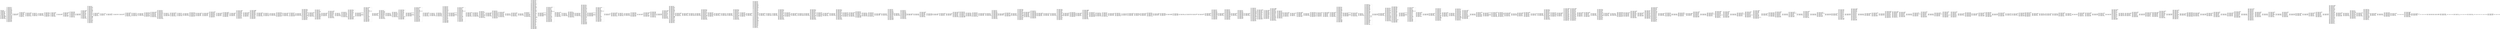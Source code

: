 digraph "graph.cfg.gv" {
	subgraph global {
		node [fontname=Courier fontsize=30.0 rank=same shape=box]
		block_0 [label="0: %00 = #0x1\l2: %01 = #0x40\l4: MSTORE(%01, %00)\l5: [NO_SSA] DUP1\l6: [NO_SSA] PUSH1\l8: [NO_SSA] DUP2\l9: [NO_SSA] MSTORE\la: [NO_SSA] PUSH1\lc: [NO_SSA] ADD\ld: [NO_SSA] PUSH2\l10: [NO_SSA] PUSH1\l12: [NO_SSA] SWAP2\l13: [NO_SSA] CODECOPY\l14: [NO_SSA] PUSH1\l16: [NO_SSA] PUSH1\l18: [NO_SSA] PUSH1\l1a: [NO_SSA] INVALID\l"]
		block_1b [label="1b: [NO_SSA] SUB\l1c: [NO_SSA] DUP11\l1d: [NO_SSA] AND\l1e: [NO_SSA] PUSH1\l20: [NO_SSA] SWAP1\l21: [NO_SSA] DUP2\l22: [NO_SSA] MSTORE\l23: [NO_SSA] PUSH1\l25: [NO_SSA] PUSH1\l27: [NO_SSA] SWAP1\l28: [NO_SSA] DUP2\l29: [NO_SSA] MSTORE\l2a: [NO_SSA] PUSH1\l2c: [NO_SSA] DUP1\l2d: [NO_SSA] DUP4\l2e: [NO_SSA] SHA3\l2f: [NO_SSA] CALLER\l30: [NO_SSA] DUP5\l31: [NO_SSA] MSTORE\l32: [NO_SSA] SWAP1\l33: [NO_SSA] SWAP2\l34: [NO_SSA] MSTORE\l35: [NO_SSA] SWAP1\l36: [NO_SSA] SHA3\l37: [NO_SSA] SLOAD\l38: [NO_SSA] SWAP2\l39: [NO_SSA] SWAP1\l3a: [NO_SSA] PUSH2\l3d: [NO_SSA] JUMP\l"]
		block_3e [label="3e: [NO_SSA] JUMPDEST\l3f: [NO_SSA] PUSH2\l42: [NO_SSA] JUMP\l"]
		block_43 [label="43: [NO_SSA] JUMPDEST\l44: [NO_SSA] POP\l45: [NO_SSA] PUSH1\l47: [NO_SSA] SWAP4\l48: [NO_SSA] SWAP3\l49: [NO_SSA] POP\l4a: [NO_SSA] POP\l4b: [NO_SSA] POP\l4c: [NO_SSA] JUMP\l"]
		block_4d [label="4d: [NO_SSA] JUMPDEST\l4e: [NO_SSA] PUSH1\l50: [NO_SSA] SLOAD\l51: [NO_SSA] PUSH1\l53: [NO_SSA] PUSH1\l55: [NO_SSA] PUSH1\l57: [NO_SSA] INVALID\l"]
		block_58 [label="58: [NO_SSA] SUB\l59: [NO_SSA] AND\l5a: [NO_SSA] CALLER\l5b: [NO_SSA] EQ\l5c: [NO_SSA] PUSH2\l5f: [NO_SSA] JUMPI\l"]
		block_60 [label="60: [NO_SSA] PUSH1\l62: [NO_SSA] MLOAD\l63: [NO_SSA] PUSH3\l67: [NO_SSA] PUSH1\l69: [NO_SSA] INVALID\l"]
		block_6a [label="6a: [NO_SSA] DUP2\l6b: [NO_SSA] MSTORE\l6c: [NO_SSA] PUSH1\l6e: [NO_SSA] ADD\l6f: [NO_SSA] PUSH2\l72: [NO_SSA] SWAP1\l73: [NO_SSA] PUSH2\l76: [NO_SSA] JUMP\l"]
		block_77 [label="77: [NO_SSA] JUMPDEST\l78: [NO_SSA] PUSH1\l7a: [NO_SSA] MLOAD\l7b: [NO_SSA] DUP1\l7c: [NO_SSA] SWAP2\l7d: [NO_SSA] SUB\l7e: [NO_SSA] SWAP1\l7f: [NO_SSA] REVERT\l"]
		block_80 [label="80: [NO_SSA] JUMPDEST\l81: [NO_SSA] PUSH1\l"]
		block_83 [label="83: [NO_SSA] JUMPDEST\l84: [NO_SSA] DUP2\l85: [NO_SSA] MLOAD\l86: [NO_SSA] DUP2\l87: [NO_SSA] LT\l88: [NO_SSA] ISZERO\l89: [NO_SSA] PUSH2\l8c: [NO_SSA] JUMPI\l"]
		block_8d [label="8d: [NO_SSA] PUSH1\l8f: [NO_SSA] PUSH1\l91: [NO_SSA] PUSH1\l93: [NO_SSA] DUP5\l94: [NO_SSA] DUP5\l95: [NO_SSA] DUP2\l96: [NO_SSA] MLOAD\l97: [NO_SSA] DUP2\l98: [NO_SSA] LT\l99: [NO_SSA] PUSH2\l9c: [NO_SSA] JUMPI\l"]
		block_9d [label="9d: [NO_SSA] PUSH2\la0: [NO_SSA] PUSH2\la3: [NO_SSA] JUMP\l"]
		block_a4 [label="a4: [NO_SSA] JUMPDEST\la5: [NO_SSA] PUSH1\la7: [NO_SSA] SWAP1\la8: [NO_SSA] DUP2\la9: [NO_SSA] MUL\laa: [NO_SSA] SWAP2\lab: [NO_SSA] SWAP1\lac: [NO_SSA] SWAP2\lad: [NO_SSA] ADD\lae: [NO_SSA] DUP2\laf: [NO_SSA] ADD\lb0: [NO_SSA] MLOAD\lb1: [NO_SSA] PUSH1\lb3: [NO_SSA] PUSH1\lb5: [NO_SSA] PUSH1\lb7: [NO_SSA] INVALID\l"]
		block_b8 [label="b8: [NO_SSA] SUB\lb9: [NO_SSA] AND\lba: [NO_SSA] DUP3\lbb: [NO_SSA] MSTORE\lbc: [NO_SSA] DUP2\lbd: [NO_SSA] ADD\lbe: [NO_SSA] SWAP2\lbf: [NO_SSA] SWAP1\lc0: [NO_SSA] SWAP2\lc1: [NO_SSA] MSTORE\lc2: [NO_SSA] PUSH1\lc4: [NO_SSA] ADD\lc5: [NO_SSA] PUSH1\lc7: [NO_SSA] SHA3\lc8: [NO_SSA] DUP1\lc9: [NO_SSA] SLOAD\lca: [NO_SSA] PUSH1\lcc: [NO_SSA] NOT\lcd: [NO_SSA] AND\lce: [NO_SSA] SWAP2\lcf: [NO_SSA] ISZERO\ld0: [NO_SSA] ISZERO\ld1: [NO_SSA] SWAP2\ld2: [NO_SSA] SWAP1\ld3: [NO_SSA] SWAP2\ld4: [NO_SSA] OR\ld5: [NO_SSA] SWAP1\ld6: [NO_SSA] SSTORE\ld7: [NO_SSA] DUP1\ld8: [NO_SSA] PUSH2\ldb: [NO_SSA] DUP2\ldc: [NO_SSA] PUSH2\ldf: [NO_SSA] JUMP\l"]
		block_e0 [label="e0: [NO_SSA] JUMPDEST\le1: [NO_SSA] SWAP2\le2: [NO_SSA] POP\le3: [NO_SSA] POP\le4: [NO_SSA] PUSH2\le7: [NO_SSA] JUMP\l"]
		block_e8 [label="e8: [NO_SSA] JUMPDEST\le9: [NO_SSA] POP\lea: [NO_SSA] POP\leb: [NO_SSA] JUMP\l"]
		block_ec [label="ec: [NO_SSA] JUMPDEST\led: [NO_SSA] PUSH2\lf0: [NO_SSA] INVALID\l"]
		block_f1 [label="f1: [NO_SSA] PUSH2\lf4: [NO_SSA] JUMP\l"]
		block_f5 [label="f5: [NO_SSA] JUMPDEST\lf6: [NO_SSA] JUMP\l"]
		block_f7 [label="f7: [NO_SSA] JUMPDEST\lf8: [NO_SSA] PUSH1\lfa: [NO_SSA] SLOAD\lfb: [NO_SSA] PUSH1\lfd: [NO_SSA] PUSH1\lff: [NO_SSA] PUSH1\l101: [NO_SSA] INVALID\l"]
		block_102 [label="102: [NO_SSA] SUB\l103: [NO_SSA] AND\l104: [NO_SSA] CALLER\l105: [NO_SSA] EQ\l106: [NO_SSA] PUSH2\l109: [NO_SSA] JUMPI\l"]
		block_10a [label="10a: [NO_SSA] PUSH1\l10c: [NO_SSA] MLOAD\l10d: [NO_SSA] PUSH3\l111: [NO_SSA] PUSH1\l113: [NO_SSA] INVALID\l"]
		block_114 [label="114: [NO_SSA] DUP2\l115: [NO_SSA] MSTORE\l116: [NO_SSA] PUSH1\l118: [NO_SSA] ADD\l119: [NO_SSA] PUSH2\l11c: [NO_SSA] SWAP1\l11d: [NO_SSA] PUSH2\l120: [NO_SSA] JUMP\l"]
		block_121 [label="121: [NO_SSA] JUMPDEST\l122: [NO_SSA] PUSH1\l124: [NO_SSA] DUP1\l125: [NO_SSA] SLOAD\l126: [NO_SSA] PUSH1\l128: [NO_SSA] MLOAD\l129: [NO_SSA] PUSH1\l12b: [NO_SSA] PUSH1\l12d: [NO_SSA] PUSH1\l12f: [NO_SSA] INVALID\l"]
		block_130 [label="130: [NO_SSA] SUB\l131: [NO_SSA] SWAP1\l132: [NO_SSA] SWAP2\l133: [NO_SSA] AND\l134: [NO_SSA] SWAP1\l135: [NO_SSA] PUSH32\l156: [NO_SSA] SWAP1\l157: [NO_SSA] DUP4\l158: [NO_SSA] SWAP1\l159: [NO_SSA] LOG3\l15a: [NO_SSA] PUSH1\l15c: [NO_SSA] DUP1\l15d: [NO_SSA] SLOAD\l15e: [NO_SSA] PUSH1\l160: [NO_SSA] PUSH1\l162: [NO_SSA] PUSH1\l164: [NO_SSA] INVALID\l"]
		block_165 [label="165: [NO_SSA] SUB\l166: [NO_SSA] NOT\l167: [NO_SSA] AND\l168: [NO_SSA] SWAP1\l169: [NO_SSA] SSTORE\l16a: [NO_SSA] JUMP\l"]
		block_16b [label="16b: [NO_SSA] JUMPDEST\l16c: [NO_SSA] PUSH1\l16e: [NO_SSA] SLOAD\l16f: [NO_SSA] PUSH1\l171: [NO_SSA] PUSH1\l173: [NO_SSA] PUSH1\l175: [NO_SSA] INVALID\l"]
		block_176 [label="176: [NO_SSA] SUB\l177: [NO_SSA] AND\l178: [NO_SSA] CALLER\l179: [NO_SSA] EQ\l17a: [NO_SSA] PUSH2\l17d: [NO_SSA] JUMPI\l"]
		block_17e [label="17e: [NO_SSA] PUSH1\l180: [NO_SSA] MLOAD\l181: [NO_SSA] PUSH3\l185: [NO_SSA] PUSH1\l187: [NO_SSA] INVALID\l"]
		block_188 [label="188: [NO_SSA] DUP2\l189: [NO_SSA] MSTORE\l18a: [NO_SSA] PUSH1\l18c: [NO_SSA] ADD\l18d: [NO_SSA] PUSH2\l190: [NO_SSA] SWAP1\l191: [NO_SSA] PUSH2\l194: [NO_SSA] JUMP\l"]
		block_195 [label="195: [NO_SSA] JUMPDEST\l196: [NO_SSA] PUSH2\l199: [NO_SSA] PUSH1\l19b: [NO_SSA] PUSH1\l19d: [NO_SSA] PUSH2\l1a0: [NO_SSA] JUMP\l"]
		block_1a1 [label="1a1: [NO_SSA] JUMPDEST\l1a2: [NO_SSA] PUSH2\l1a5: [NO_SSA] SWAP1\l1a6: [NO_SSA] PUSH4\l1ab: [NO_SSA] PUSH2\l1ae: [NO_SSA] JUMP\l"]
		block_1af [label="1af: [NO_SSA] JUMPDEST\l1b0: [NO_SSA] PUSH1\l1b2: [NO_SSA] SWAP1\l1b3: [NO_SSA] DUP2\l1b4: [NO_SSA] SSTORE\l1b5: [NO_SSA] PUSH2\l1b8: [NO_SSA] SWAP1\l1b9: [NO_SSA] PUSH1\l1bb: [NO_SSA] SWAP1\l1bc: [NO_SSA] PUSH2\l1bf: [NO_SSA] JUMP\l"]
		block_1c0 [label="1c0: [NO_SSA] JUMPDEST\l1c1: [NO_SSA] PUSH2\l1c4: [NO_SSA] SWAP1\l1c5: [NO_SSA] PUSH4\l1ca: [NO_SSA] PUSH2\l1cd: [NO_SSA] JUMP\l"]
		block_1ce [label="1ce: [NO_SSA] JUMPDEST\l1cf: [NO_SSA] PUSH1\l1d1: [NO_SSA] SSTORE\l1d2: [NO_SSA] PUSH32\l1f3: [NO_SSA] PUSH2\l1f6: [NO_SSA] PUSH1\l1f8: [NO_SSA] PUSH1\l1fa: [NO_SSA] PUSH2\l1fd: [NO_SSA] JUMP\l"]
		block_1fe [label="1fe: [NO_SSA] JUMPDEST\l1ff: [NO_SSA] PUSH2\l202: [NO_SSA] SWAP1\l203: [NO_SSA] PUSH4\l208: [NO_SSA] PUSH2\l20b: [NO_SSA] JUMP\l"]
		block_20c [label="20c: [NO_SSA] JUMPDEST\l20d: [NO_SSA] PUSH1\l20f: [NO_SSA] MLOAD\l210: [NO_SSA] SWAP1\l211: [NO_SSA] DUP2\l212: [NO_SSA] MSTORE\l213: [NO_SSA] PUSH1\l215: [NO_SSA] ADD\l216: [NO_SSA] PUSH1\l218: [NO_SSA] MLOAD\l219: [NO_SSA] DUP1\l21a: [NO_SSA] SWAP2\l21b: [NO_SSA] SUB\l21c: [NO_SSA] SWAP1\l21d: [NO_SSA] LOG1\l21e: [NO_SSA] JUMP\l"]
		block_21f [label="21f: [NO_SSA] JUMPDEST\l220: [NO_SSA] PUSH1\l222: [NO_SSA] PUSH2\l225: [NO_SSA] CALLER\l226: [NO_SSA] DUP5\l227: [NO_SSA] DUP5\l228: [NO_SSA] PUSH2\l22b: [NO_SSA] JUMP\l"]
		block_22c [label="22c: [NO_SSA] JUMPDEST\l22d: [NO_SSA] ADDRESS\l22e: [NO_SSA] PUSH1\l230: [NO_SSA] SWAP1\l231: [NO_SSA] DUP2\l232: [NO_SSA] MSTORE\l233: [NO_SSA] PUSH1\l235: [NO_SSA] PUSH1\l237: [NO_SSA] MSTORE\l238: [NO_SSA] PUSH1\l23a: [NO_SSA] SWAP1\l23b: [NO_SSA] SHA3\l23c: [NO_SSA] SLOAD\l23d: [NO_SSA] PUSH2\l240: [NO_SSA] SWAP1\l241: [NO_SSA] PUSH2\l244: [NO_SSA] JUMP\l"]
		block_245 [label="245: [NO_SSA] JUMPDEST\l246: [NO_SSA] PUSH1\l248: [NO_SSA] SLOAD\l249: [NO_SSA] PUSH1\l24b: [NO_SSA] PUSH1\l24d: [NO_SSA] PUSH1\l24f: [NO_SSA] INVALID\l"]
		block_250 [label="250: [NO_SSA] SUB\l251: [NO_SSA] AND\l252: [NO_SSA] CALLER\l253: [NO_SSA] EQ\l254: [NO_SSA] PUSH2\l257: [NO_SSA] JUMPI\l"]
		block_258 [label="258: [NO_SSA] PUSH1\l25a: [NO_SSA] MLOAD\l25b: [NO_SSA] PUSH3\l25f: [NO_SSA] PUSH1\l261: [NO_SSA] INVALID\l"]
		block_262 [label="262: [NO_SSA] DUP2\l263: [NO_SSA] MSTORE\l264: [NO_SSA] PUSH1\l266: [NO_SSA] ADD\l267: [NO_SSA] PUSH2\l26a: [NO_SSA] SWAP1\l26b: [NO_SSA] PUSH2\l26e: [NO_SSA] JUMP\l"]
		block_26f [label="26f: [NO_SSA] JUMPDEST\l270: [NO_SSA] PUSH1\l272: [NO_SSA] SLOAD\l273: [NO_SSA] PUSH1\l275: [NO_SSA] PUSH1\l277: [NO_SSA] INVALID\l"]
		block_278 [label="278: [NO_SSA] SWAP1\l279: [NO_SSA] DIV\l27a: [NO_SSA] PUSH1\l27c: [NO_SSA] AND\l27d: [NO_SSA] ISZERO\l27e: [NO_SSA] PUSH2\l281: [NO_SSA] JUMPI\l"]
		block_282 [label="282: [NO_SSA] PUSH1\l284: [NO_SSA] MLOAD\l285: [NO_SSA] PUSH3\l289: [NO_SSA] PUSH1\l28b: [NO_SSA] INVALID\l"]
		block_28c [label="28c: [NO_SSA] DUP2\l28d: [NO_SSA] MSTORE\l28e: [NO_SSA] PUSH1\l290: [NO_SSA] PUSH1\l292: [NO_SSA] DUP3\l293: [NO_SSA] ADD\l294: [NO_SSA] MSTORE\l295: [NO_SSA] PUSH1\l297: [NO_SSA] PUSH1\l299: [NO_SSA] DUP3\l29a: [NO_SSA] ADD\l29b: [NO_SSA] MSTORE\l29c: [NO_SSA] PUSH32\l2bd: [NO_SSA] PUSH1\l2bf: [NO_SSA] DUP3\l2c0: [NO_SSA] ADD\l2c1: [NO_SSA] MSTORE\l2c2: [NO_SSA] PUSH1\l2c4: [NO_SSA] ADD\l2c5: [NO_SSA] PUSH2\l2c8: [NO_SSA] JUMP\l"]
		block_2c9 [label="2c9: [NO_SSA] JUMPDEST\l2ca: [NO_SSA] PUSH1\l2cc: [NO_SSA] DUP1\l2cd: [NO_SSA] SLOAD\l2ce: [NO_SSA] PUSH1\l2d0: [NO_SSA] PUSH1\l2d2: [NO_SSA] PUSH1\l2d4: [NO_SSA] INVALID\l"]
		block_2d5 [label="2d5: [NO_SSA] SUB\l2d6: [NO_SSA] NOT\l2d7: [NO_SSA] AND\l2d8: [NO_SSA] PUSH20\l2ed: [NO_SSA] SWAP1\l2ee: [NO_SSA] DUP2\l2ef: [NO_SSA] OR\l2f0: [NO_SSA] SWAP1\l2f1: [NO_SSA] SWAP2\l2f2: [NO_SSA] SSTORE\l2f3: [NO_SSA] PUSH2\l2f6: [NO_SSA] SWAP1\l2f7: [NO_SSA] ADDRESS\l2f8: [NO_SSA] SWAP1\l2f9: [NO_SSA] PUSH2\l2fc: [NO_SSA] PUSH1\l2fe: [NO_SSA] PUSH1\l300: [NO_SSA] PUSH2\l303: [NO_SSA] JUMP\l"]
		block_304 [label="304: [NO_SSA] JUMPDEST\l305: [NO_SSA] PUSH2\l308: [NO_SSA] SWAP1\l309: [NO_SSA] PUSH4\l30e: [NO_SSA] PUSH2\l311: [NO_SSA] JUMP\l"]
		block_312 [label="312: [NO_SSA] JUMPDEST\l313: [NO_SSA] PUSH1\l315: [NO_SSA] PUSH1\l317: [NO_SSA] SWAP1\l318: [NO_SSA] SLOAD\l319: [NO_SSA] SWAP1\l31a: [NO_SSA] PUSH2\l31d: [NO_SSA] EXP\l31e: [NO_SSA] SWAP1\l31f: [NO_SSA] DIV\l320: [NO_SSA] PUSH1\l322: [NO_SSA] PUSH1\l324: [NO_SSA] PUSH1\l326: [NO_SSA] INVALID\l"]
		block_327 [label="327: [NO_SSA] SUB\l328: [NO_SSA] AND\l329: [NO_SSA] PUSH1\l32b: [NO_SSA] PUSH1\l32d: [NO_SSA] PUSH1\l32f: [NO_SSA] INVALID\l"]
		block_330 [label="330: [NO_SSA] SUB\l331: [NO_SSA] AND\l332: [NO_SSA] PUSH4\l337: [NO_SSA] PUSH1\l339: [NO_SSA] MLOAD\l33a: [NO_SSA] DUP2\l33b: [NO_SSA] PUSH4\l340: [NO_SSA] AND\l341: [NO_SSA] PUSH1\l343: [NO_SSA] INVALID\l"]
		block_344 [label="344: [NO_SSA] DUP2\l345: [NO_SSA] MSTORE\l346: [NO_SSA] PUSH1\l348: [NO_SSA] ADD\l349: [NO_SSA] PUSH1\l34b: [NO_SSA] PUSH1\l34d: [NO_SSA] MLOAD\l34e: [NO_SSA] DUP1\l34f: [NO_SSA] DUP4\l350: [NO_SSA] SUB\l351: [NO_SSA] DUP2\l352: [NO_SSA] DUP7\l353: [NO_SSA] GAS\l354: [NO_SSA] STATICCALL\l355: [NO_SSA] ISZERO\l356: [NO_SSA] DUP1\l357: [NO_SSA] ISZERO\l358: [NO_SSA] PUSH2\l35b: [NO_SSA] JUMPI\l"]
		block_35c [label="35c: [NO_SSA] RETURNDATASIZE\l35d: [NO_SSA] PUSH1\l35f: [NO_SSA] DUP1\l360: [NO_SSA] RETURNDATACOPY\l361: [NO_SSA] RETURNDATASIZE\l362: [NO_SSA] PUSH1\l364: [NO_SSA] REVERT\l"]
		block_365 [label="365: [NO_SSA] JUMPDEST\l366: [NO_SSA] POP\l367: [NO_SSA] POP\l368: [NO_SSA] POP\l369: [NO_SSA] POP\l36a: [NO_SSA] PUSH1\l36c: [NO_SSA] MLOAD\l36d: [NO_SSA] RETURNDATASIZE\l36e: [NO_SSA] PUSH1\l370: [NO_SSA] NOT\l371: [NO_SSA] PUSH1\l373: [NO_SSA] DUP3\l374: [NO_SSA] ADD\l375: [NO_SSA] AND\l376: [NO_SSA] DUP3\l377: [NO_SSA] ADD\l378: [NO_SSA] DUP1\l379: [NO_SSA] PUSH1\l37b: [NO_SSA] MSTORE\l37c: [NO_SSA] POP\l37d: [NO_SSA] DUP2\l37e: [NO_SSA] ADD\l37f: [NO_SSA] SWAP1\l380: [NO_SSA] PUSH2\l383: [NO_SSA] SWAP2\l384: [NO_SSA] SWAP1\l385: [NO_SSA] PUSH2\l388: [NO_SSA] JUMP\l"]
		block_389 [label="389: [NO_SSA] JUMPDEST\l38a: [NO_SSA] PUSH1\l38c: [NO_SSA] PUSH1\l38e: [NO_SSA] PUSH1\l390: [NO_SSA] INVALID\l"]
		block_391 [label="391: [NO_SSA] SUB\l392: [NO_SSA] AND\l393: [NO_SSA] PUSH4\l398: [NO_SSA] ADDRESS\l399: [NO_SSA] PUSH1\l39b: [NO_SSA] PUSH1\l39d: [NO_SSA] SWAP1\l39e: [NO_SSA] SLOAD\l39f: [NO_SSA] SWAP1\l3a0: [NO_SSA] PUSH2\l3a3: [NO_SSA] EXP\l3a4: [NO_SSA] SWAP1\l3a5: [NO_SSA] DIV\l3a6: [NO_SSA] PUSH1\l3a8: [NO_SSA] PUSH1\l3aa: [NO_SSA] PUSH1\l3ac: [NO_SSA] INVALID\l"]
		block_3ad [label="3ad: [NO_SSA] SUB\l3ae: [NO_SSA] AND\l3af: [NO_SSA] PUSH1\l3b1: [NO_SSA] PUSH1\l3b3: [NO_SSA] PUSH1\l3b5: [NO_SSA] INVALID\l"]
		block_3b6 [label="3b6: [NO_SSA] SUB\l3b7: [NO_SSA] AND\l3b8: [NO_SSA] PUSH4\l3bd: [NO_SSA] PUSH1\l3bf: [NO_SSA] MLOAD\l3c0: [NO_SSA] DUP2\l3c1: [NO_SSA] PUSH4\l3c6: [NO_SSA] AND\l3c7: [NO_SSA] PUSH1\l3c9: [NO_SSA] INVALID\l"]
		block_3ca [label="3ca: [NO_SSA] DUP2\l3cb: [NO_SSA] MSTORE\l3cc: [NO_SSA] PUSH1\l3ce: [NO_SSA] ADD\l3cf: [NO_SSA] PUSH1\l3d1: [NO_SSA] PUSH1\l3d3: [NO_SSA] MLOAD\l3d4: [NO_SSA] DUP1\l3d5: [NO_SSA] DUP4\l3d6: [NO_SSA] SUB\l3d7: [NO_SSA] DUP2\l3d8: [NO_SSA] DUP7\l3d9: [NO_SSA] GAS\l3da: [NO_SSA] STATICCALL\l3db: [NO_SSA] ISZERO\l3dc: [NO_SSA] DUP1\l3dd: [NO_SSA] ISZERO\l3de: [NO_SSA] PUSH2\l3e1: [NO_SSA] JUMPI\l"]
		block_3e2 [label="3e2: [NO_SSA] RETURNDATASIZE\l3e3: [NO_SSA] PUSH1\l3e5: [NO_SSA] DUP1\l3e6: [NO_SSA] RETURNDATACOPY\l3e7: [NO_SSA] RETURNDATASIZE\l3e8: [NO_SSA] PUSH1\l3ea: [NO_SSA] REVERT\l"]
		block_3eb [label="3eb: [NO_SSA] JUMPDEST\l3ec: [NO_SSA] POP\l3ed: [NO_SSA] POP\l3ee: [NO_SSA] POP\l3ef: [NO_SSA] POP\l3f0: [NO_SSA] PUSH1\l3f2: [NO_SSA] MLOAD\l3f3: [NO_SSA] RETURNDATASIZE\l3f4: [NO_SSA] PUSH1\l3f6: [NO_SSA] NOT\l3f7: [NO_SSA] PUSH1\l3f9: [NO_SSA] DUP3\l3fa: [NO_SSA] ADD\l3fb: [NO_SSA] AND\l3fc: [NO_SSA] DUP3\l3fd: [NO_SSA] ADD\l3fe: [NO_SSA] DUP1\l3ff: [NO_SSA] PUSH1\l401: [NO_SSA] MSTORE\l402: [NO_SSA] POP\l403: [NO_SSA] DUP2\l404: [NO_SSA] ADD\l405: [NO_SSA] SWAP1\l406: [NO_SSA] PUSH2\l409: [NO_SSA] SWAP2\l40a: [NO_SSA] SWAP1\l40b: [NO_SSA] PUSH2\l40e: [NO_SSA] JUMP\l"]
		block_40f [label="40f: [NO_SSA] JUMPDEST\l410: [NO_SSA] PUSH1\l412: [NO_SSA] MLOAD\l413: [NO_SSA] PUSH1\l415: [NO_SSA] PUSH1\l417: [NO_SSA] PUSH1\l419: [NO_SSA] INVALID\l"]
		block_41a [label="41a: [NO_SSA] SUB\l41b: [NO_SSA] NOT\l41c: [NO_SSA] PUSH1\l41e: [NO_SSA] DUP6\l41f: [NO_SSA] SWAP1\l420: [NO_SSA] INVALID\l"]
		block_421 [label="421: [NO_SSA] AND\l422: [NO_SSA] DUP2\l423: [NO_SSA] MSTORE\l424: [NO_SSA] PUSH1\l426: [NO_SSA] PUSH1\l428: [NO_SSA] PUSH1\l42a: [NO_SSA] INVALID\l"]
		block_42b [label="42b: [NO_SSA] SUB\l42c: [NO_SSA] SWAP3\l42d: [NO_SSA] DUP4\l42e: [NO_SSA] AND\l42f: [NO_SSA] PUSH1\l431: [NO_SSA] DUP3\l432: [NO_SSA] ADD\l433: [NO_SSA] MSTORE\l434: [NO_SSA] SWAP2\l435: [NO_SSA] AND\l436: [NO_SSA] PUSH1\l438: [NO_SSA] DUP3\l439: [NO_SSA] ADD\l43a: [NO_SSA] MSTORE\l43b: [NO_SSA] PUSH1\l43d: [NO_SSA] ADD\l43e: [NO_SSA] PUSH1\l440: [NO_SSA] PUSH1\l442: [NO_SSA] MLOAD\l443: [NO_SSA] DUP1\l444: [NO_SSA] DUP4\l445: [NO_SSA] SUB\l446: [NO_SSA] DUP2\l447: [NO_SSA] PUSH1\l449: [NO_SSA] DUP8\l44a: [NO_SSA] GAS\l44b: [NO_SSA] CALL\l44c: [NO_SSA] ISZERO\l44d: [NO_SSA] DUP1\l44e: [NO_SSA] ISZERO\l44f: [NO_SSA] PUSH2\l452: [NO_SSA] JUMPI\l"]
		block_453 [label="453: [NO_SSA] RETURNDATASIZE\l454: [NO_SSA] PUSH1\l456: [NO_SSA] DUP1\l457: [NO_SSA] RETURNDATACOPY\l458: [NO_SSA] RETURNDATASIZE\l459: [NO_SSA] PUSH1\l45b: [NO_SSA] REVERT\l"]
		block_45c [label="45c: [NO_SSA] JUMPDEST\l45d: [NO_SSA] POP\l45e: [NO_SSA] POP\l45f: [NO_SSA] POP\l460: [NO_SSA] POP\l461: [NO_SSA] PUSH1\l463: [NO_SSA] MLOAD\l464: [NO_SSA] RETURNDATASIZE\l465: [NO_SSA] PUSH1\l467: [NO_SSA] NOT\l468: [NO_SSA] PUSH1\l46a: [NO_SSA] DUP3\l46b: [NO_SSA] ADD\l46c: [NO_SSA] AND\l46d: [NO_SSA] DUP3\l46e: [NO_SSA] ADD\l46f: [NO_SSA] DUP1\l470: [NO_SSA] PUSH1\l472: [NO_SSA] MSTORE\l473: [NO_SSA] POP\l474: [NO_SSA] DUP2\l475: [NO_SSA] ADD\l476: [NO_SSA] SWAP1\l477: [NO_SSA] PUSH2\l47a: [NO_SSA] SWAP2\l47b: [NO_SSA] SWAP1\l47c: [NO_SSA] PUSH2\l47f: [NO_SSA] JUMP\l"]
		block_480 [label="480: [NO_SSA] JUMPDEST\l481: [NO_SSA] PUSH1\l483: [NO_SSA] DUP1\l484: [NO_SSA] SLOAD\l485: [NO_SSA] PUSH1\l487: [NO_SSA] PUSH1\l489: [NO_SSA] PUSH1\l48b: [NO_SSA] INVALID\l"]
		block_48c [label="48c: [NO_SSA] SUB\l48d: [NO_SSA] SWAP3\l48e: [NO_SSA] DUP4\l48f: [NO_SSA] AND\l490: [NO_SSA] PUSH1\l492: [NO_SSA] PUSH1\l494: [NO_SSA] PUSH1\l496: [NO_SSA] INVALID\l"]
		block_497 [label="497: [NO_SSA] SUB\l498: [NO_SSA] NOT\l499: [NO_SSA] SWAP1\l49a: [NO_SSA] SWAP2\l49b: [NO_SSA] AND\l49c: [NO_SSA] OR\l49d: [NO_SSA] SWAP1\l49e: [NO_SSA] SSTORE\l49f: [NO_SSA] PUSH1\l4a1: [NO_SSA] SLOAD\l4a2: [NO_SSA] AND\l4a3: [NO_SSA] PUSH4\l4a8: [NO_SSA] INVALID\l"]
		block_4a9 [label="4a9: [NO_SSA] ADDRESS\l4aa: [NO_SSA] PUSH2\l4ad: [NO_SSA] DUP2\l4ae: [NO_SSA] PUSH1\l4b0: [NO_SSA] PUSH1\l4b2: [NO_SSA] PUSH1\l4b4: [NO_SSA] INVALID\l"]
		block_4b5 [label="4b5: [NO_SSA] SUB\l4b6: [NO_SSA] AND\l4b7: [NO_SSA] PUSH1\l4b9: [NO_SSA] SWAP1\l4ba: [NO_SSA] DUP2\l4bb: [NO_SSA] MSTORE\l4bc: [NO_SSA] PUSH1\l4be: [NO_SSA] PUSH1\l4c0: [NO_SSA] MSTORE\l4c1: [NO_SSA] PUSH1\l4c3: [NO_SSA] SWAP1\l4c4: [NO_SSA] SHA3\l4c5: [NO_SSA] SLOAD\l4c6: [NO_SSA] SWAP1\l4c7: [NO_SSA] JUMP\l"]
		block_4c8 [label="4c8: [NO_SSA] JUMPDEST\l4c9: [NO_SSA] PUSH1\l4cb: [NO_SSA] DUP1\l4cc: [NO_SSA] PUSH2\l4cf: [NO_SSA] PUSH1\l4d1: [NO_SSA] SLOAD\l4d2: [NO_SSA] PUSH1\l4d4: [NO_SSA] PUSH1\l4d6: [NO_SSA] PUSH1\l4d8: [NO_SSA] INVALID\l"]
		block_4d9 [label="4d9: [NO_SSA] SUB\l4da: [NO_SSA] AND\l4db: [NO_SSA] SWAP1\l4dc: [NO_SSA] JUMP\l"]
		block_4dd [label="4dd: [NO_SSA] JUMPDEST\l4de: [NO_SSA] PUSH1\l4e0: [NO_SSA] MLOAD\l4e1: [NO_SSA] PUSH1\l4e3: [NO_SSA] DUP9\l4e4: [NO_SSA] SWAP1\l4e5: [NO_SSA] INVALID\l"]
		block_4e6 [label="4e6: [NO_SSA] PUSH1\l4e8: [NO_SSA] PUSH1\l4ea: [NO_SSA] PUSH1\l4ec: [NO_SSA] INVALID\l"]
		block_4ed [label="4ed: [NO_SSA] SUB\l4ee: [NO_SSA] NOT\l4ef: [NO_SSA] AND\l4f0: [NO_SSA] DUP2\l4f1: [NO_SSA] MSTORE\l4f2: [NO_SSA] PUSH1\l4f4: [NO_SSA] PUSH1\l4f6: [NO_SSA] PUSH1\l4f8: [NO_SSA] INVALID\l"]
		block_4f9 [label="4f9: [NO_SSA] SUB\l4fa: [NO_SSA] SWAP6\l4fb: [NO_SSA] DUP7\l4fc: [NO_SSA] AND\l4fd: [NO_SSA] PUSH1\l4ff: [NO_SSA] DUP3\l500: [NO_SSA] ADD\l501: [NO_SSA] MSTORE\l502: [NO_SSA] PUSH1\l504: [NO_SSA] DUP2\l505: [NO_SSA] ADD\l506: [NO_SSA] SWAP5\l507: [NO_SSA] SWAP1\l508: [NO_SSA] SWAP5\l509: [NO_SSA] MSTORE\l50a: [NO_SSA] PUSH1\l50c: [NO_SSA] DUP5\l50d: [NO_SSA] ADD\l50e: [NO_SSA] SWAP3\l50f: [NO_SSA] SWAP1\l510: [NO_SSA] SWAP3\l511: [NO_SSA] MSTORE\l512: [NO_SSA] PUSH1\l514: [NO_SSA] DUP4\l515: [NO_SSA] ADD\l516: [NO_SSA] MSTORE\l517: [NO_SSA] SWAP1\l518: [NO_SSA] SWAP2\l519: [NO_SSA] AND\l51a: [NO_SSA] PUSH1\l51c: [NO_SSA] DUP3\l51d: [NO_SSA] ADD\l51e: [NO_SSA] MSTORE\l51f: [NO_SSA] TIMESTAMP\l520: [NO_SSA] PUSH1\l522: [NO_SSA] DUP3\l523: [NO_SSA] ADD\l524: [NO_SSA] MSTORE\l525: [NO_SSA] PUSH1\l527: [NO_SSA] ADD\l528: [NO_SSA] PUSH1\l52a: [NO_SSA] PUSH1\l52c: [NO_SSA] MLOAD\l52d: [NO_SSA] DUP1\l52e: [NO_SSA] DUP4\l52f: [NO_SSA] SUB\l530: [NO_SSA] DUP2\l531: [NO_SSA] DUP6\l532: [NO_SSA] DUP9\l533: [NO_SSA] GAS\l534: [NO_SSA] CALL\l535: [NO_SSA] ISZERO\l536: [NO_SSA] DUP1\l537: [NO_SSA] ISZERO\l538: [NO_SSA] PUSH2\l53b: [NO_SSA] JUMPI\l"]
		block_53c [label="53c: [NO_SSA] RETURNDATASIZE\l53d: [NO_SSA] PUSH1\l53f: [NO_SSA] DUP1\l540: [NO_SSA] RETURNDATACOPY\l541: [NO_SSA] RETURNDATASIZE\l542: [NO_SSA] PUSH1\l544: [NO_SSA] REVERT\l"]
		block_545 [label="545: [NO_SSA] JUMPDEST\l546: [NO_SSA] POP\l547: [NO_SSA] POP\l548: [NO_SSA] POP\l549: [NO_SSA] POP\l54a: [NO_SSA] POP\l54b: [NO_SSA] PUSH1\l54d: [NO_SSA] MLOAD\l54e: [NO_SSA] RETURNDATASIZE\l54f: [NO_SSA] PUSH1\l551: [NO_SSA] NOT\l552: [NO_SSA] PUSH1\l554: [NO_SSA] DUP3\l555: [NO_SSA] ADD\l556: [NO_SSA] AND\l557: [NO_SSA] DUP3\l558: [NO_SSA] ADD\l559: [NO_SSA] DUP1\l55a: [NO_SSA] PUSH1\l55c: [NO_SSA] MSTORE\l55d: [NO_SSA] POP\l55e: [NO_SSA] DUP2\l55f: [NO_SSA] ADD\l560: [NO_SSA] SWAP1\l561: [NO_SSA] PUSH2\l564: [NO_SSA] SWAP2\l565: [NO_SSA] SWAP1\l566: [NO_SSA] PUSH2\l569: [NO_SSA] JUMP\l"]
		block_56a [label="56a: [NO_SSA] JUMPDEST\l56b: [NO_SSA] POP\l56c: [NO_SSA] POP\l56d: [NO_SSA] PUSH1\l56f: [NO_SSA] DUP1\l570: [NO_SSA] SLOAD\l571: [NO_SSA] PUSH3\l575: [NO_SSA] PUSH1\l577: [NO_SSA] INVALID\l"]
		block_578 [label="578: [NO_SSA] NOT\l579: [NO_SSA] DUP2\l57a: [NO_SSA] AND\l57b: [NO_SSA] PUSH3\l57f: [NO_SSA] PUSH1\l581: [NO_SSA] INVALID\l"]
		block_582 [label="582: [NO_SSA] OR\l583: [NO_SSA] SWAP1\l584: [NO_SSA] SWAP2\l585: [NO_SSA] SSTORE\l586: [NO_SSA] PUSH1\l588: [NO_SSA] SLOAD\l589: [NO_SSA] PUSH1\l58b: [NO_SSA] MLOAD\l58c: [NO_SSA] PUSH4\l591: [NO_SSA] PUSH1\l593: [NO_SSA] INVALID\l"]
		block_594 [label="594: [NO_SSA] DUP2\l595: [NO_SSA] MSTORE\l596: [NO_SSA] PUSH1\l598: [NO_SSA] PUSH1\l59a: [NO_SSA] PUSH1\l59c: [NO_SSA] INVALID\l"]
		block_59d [label="59d: [NO_SSA] SUB\l59e: [NO_SSA] SWAP2\l59f: [NO_SSA] DUP3\l5a0: [NO_SSA] AND\l5a1: [NO_SSA] PUSH1\l5a3: [NO_SSA] DUP3\l5a4: [NO_SSA] ADD\l5a5: [NO_SSA] MSTORE\l5a6: [NO_SSA] PUSH1\l5a8: [NO_SSA] NOT\l5a9: [NO_SSA] PUSH1\l5ab: [NO_SSA] DUP3\l5ac: [NO_SSA] ADD\l5ad: [NO_SSA] MSTORE\l5ae: [NO_SSA] SWAP2\l5af: [NO_SSA] AND\l5b0: [NO_SSA] SWAP2\l5b1: [NO_SSA] POP\l5b2: [NO_SSA] PUSH4\l5b7: [NO_SSA] SWAP1\l5b8: [NO_SSA] PUSH1\l5ba: [NO_SSA] ADD\l5bb: [NO_SSA] PUSH1\l5bd: [NO_SSA] PUSH1\l5bf: [NO_SSA] MLOAD\l5c0: [NO_SSA] DUP1\l5c1: [NO_SSA] DUP4\l5c2: [NO_SSA] SUB\l5c3: [NO_SSA] DUP2\l5c4: [NO_SSA] PUSH1\l5c6: [NO_SSA] DUP8\l5c7: [NO_SSA] GAS\l5c8: [NO_SSA] CALL\l5c9: [NO_SSA] ISZERO\l5ca: [NO_SSA] DUP1\l5cb: [NO_SSA] ISZERO\l5cc: [NO_SSA] PUSH2\l5cf: [NO_SSA] JUMPI\l"]
		block_5d0 [label="5d0: [NO_SSA] RETURNDATASIZE\l5d1: [NO_SSA] PUSH1\l5d3: [NO_SSA] DUP1\l5d4: [NO_SSA] RETURNDATACOPY\l5d5: [NO_SSA] RETURNDATASIZE\l5d6: [NO_SSA] PUSH1\l5d8: [NO_SSA] REVERT\l"]
		block_5d9 [label="5d9: [NO_SSA] JUMPDEST\l5da: [NO_SSA] POP\l5db: [NO_SSA] POP\l5dc: [NO_SSA] POP\l5dd: [NO_SSA] POP\l5de: [NO_SSA] PUSH1\l5e0: [NO_SSA] MLOAD\l5e1: [NO_SSA] RETURNDATASIZE\l5e2: [NO_SSA] PUSH1\l5e4: [NO_SSA] NOT\l5e5: [NO_SSA] PUSH1\l5e7: [NO_SSA] DUP3\l5e8: [NO_SSA] ADD\l5e9: [NO_SSA] AND\l5ea: [NO_SSA] DUP3\l5eb: [NO_SSA] ADD\l5ec: [NO_SSA] DUP1\l5ed: [NO_SSA] PUSH1\l5ef: [NO_SSA] MSTORE\l5f0: [NO_SSA] POP\l5f1: [NO_SSA] DUP2\l5f2: [NO_SSA] ADD\l5f3: [NO_SSA] SWAP1\l5f4: [NO_SSA] PUSH2\l5f7: [NO_SSA] SWAP2\l5f8: [NO_SSA] SWAP1\l5f9: [NO_SSA] PUSH2\l5fc: [NO_SSA] JUMP\l"]
		block_5fd [label="5fd: [NO_SSA] JUMPDEST\l5fe: [NO_SSA] POP\l5ff: [NO_SSA] JUMP\l"]
		block_600 [label="600: [NO_SSA] JUMPDEST\l601: [NO_SSA] PUSH1\l603: [NO_SSA] SLOAD\l604: [NO_SSA] PUSH1\l606: [NO_SSA] PUSH1\l608: [NO_SSA] PUSH1\l60a: [NO_SSA] INVALID\l"]
		block_60b [label="60b: [NO_SSA] SUB\l60c: [NO_SSA] AND\l60d: [NO_SSA] CALLER\l60e: [NO_SSA] EQ\l60f: [NO_SSA] PUSH2\l612: [NO_SSA] JUMPI\l"]
		block_613 [label="613: [NO_SSA] PUSH1\l615: [NO_SSA] MLOAD\l616: [NO_SSA] PUSH3\l61a: [NO_SSA] PUSH1\l61c: [NO_SSA] INVALID\l"]
		block_61d [label="61d: [NO_SSA] DUP2\l61e: [NO_SSA] MSTORE\l61f: [NO_SSA] PUSH1\l621: [NO_SSA] ADD\l622: [NO_SSA] PUSH2\l625: [NO_SSA] SWAP1\l626: [NO_SSA] PUSH2\l629: [NO_SSA] JUMP\l"]
		block_62a [label="62a: [NO_SSA] JUMPDEST\l62b: [NO_SSA] PUSH1\l"]
		block_62d [label="62d: [NO_SSA] JUMPDEST\l62e: [NO_SSA] DUP2\l62f: [NO_SSA] MLOAD\l630: [NO_SSA] DUP2\l631: [NO_SSA] LT\l632: [NO_SSA] ISZERO\l633: [NO_SSA] PUSH2\l636: [NO_SSA] JUMPI\l"]
		block_637 [label="637: [NO_SSA] PUSH1\l639: [NO_SSA] PUSH1\l63b: [NO_SSA] PUSH1\l63d: [NO_SSA] DUP5\l63e: [NO_SSA] DUP5\l63f: [NO_SSA] DUP2\l640: [NO_SSA] MLOAD\l641: [NO_SSA] DUP2\l642: [NO_SSA] LT\l643: [NO_SSA] PUSH2\l646: [NO_SSA] JUMPI\l"]
		block_647 [label="647: [NO_SSA] PUSH2\l64a: [NO_SSA] PUSH2\l64d: [NO_SSA] JUMP\l"]
		block_64e [label="64e: [NO_SSA] JUMPDEST\l64f: [NO_SSA] PUSH1\l651: [NO_SSA] SWAP1\l652: [NO_SSA] DUP2\l653: [NO_SSA] MUL\l654: [NO_SSA] SWAP2\l655: [NO_SSA] SWAP1\l656: [NO_SSA] SWAP2\l657: [NO_SSA] ADD\l658: [NO_SSA] DUP2\l659: [NO_SSA] ADD\l65a: [NO_SSA] MLOAD\l65b: [NO_SSA] PUSH1\l65d: [NO_SSA] PUSH1\l65f: [NO_SSA] PUSH1\l661: [NO_SSA] INVALID\l"]
		block_662 [label="662: [NO_SSA] SUB\l663: [NO_SSA] AND\l664: [NO_SSA] DUP3\l665: [NO_SSA] MSTORE\l666: [NO_SSA] DUP2\l667: [NO_SSA] ADD\l668: [NO_SSA] SWAP2\l669: [NO_SSA] SWAP1\l66a: [NO_SSA] SWAP2\l66b: [NO_SSA] MSTORE\l66c: [NO_SSA] PUSH1\l66e: [NO_SSA] ADD\l66f: [NO_SSA] PUSH1\l671: [NO_SSA] SHA3\l672: [NO_SSA] DUP1\l673: [NO_SSA] SLOAD\l674: [NO_SSA] PUSH1\l676: [NO_SSA] NOT\l677: [NO_SSA] AND\l678: [NO_SSA] SWAP2\l679: [NO_SSA] ISZERO\l67a: [NO_SSA] ISZERO\l67b: [NO_SSA] SWAP2\l67c: [NO_SSA] SWAP1\l67d: [NO_SSA] SWAP2\l67e: [NO_SSA] OR\l67f: [NO_SSA] SWAP1\l680: [NO_SSA] SSTORE\l681: [NO_SSA] DUP1\l682: [NO_SSA] PUSH2\l685: [NO_SSA] DUP2\l686: [NO_SSA] PUSH2\l689: [NO_SSA] JUMP\l"]
		block_68a [label="68a: [NO_SSA] JUMPDEST\l68b: [NO_SSA] SWAP2\l68c: [NO_SSA] POP\l68d: [NO_SSA] POP\l68e: [NO_SSA] PUSH2\l691: [NO_SSA] JUMP\l"]
		block_692 [label="692: [NO_SSA] JUMPDEST\l693: [NO_SSA] PUSH1\l695: [NO_SSA] PUSH1\l697: [NO_SSA] PUSH1\l699: [NO_SSA] INVALID\l"]
		block_69a [label="69a: [NO_SSA] SUB\l69b: [NO_SSA] DUP4\l69c: [NO_SSA] AND\l69d: [NO_SSA] PUSH2\l6a0: [NO_SSA] JUMPI\l"]
		block_6a1 [label="6a1: [NO_SSA] PUSH1\l6a3: [NO_SSA] MLOAD\l6a4: [NO_SSA] PUSH3\l6a8: [NO_SSA] PUSH1\l6aa: [NO_SSA] INVALID\l"]
		block_6ab [label="6ab: [NO_SSA] DUP2\l6ac: [NO_SSA] MSTORE\l6ad: [NO_SSA] PUSH1\l6af: [NO_SSA] PUSH1\l6b1: [NO_SSA] DUP3\l6b2: [NO_SSA] ADD\l6b3: [NO_SSA] MSTORE\l6b4: [NO_SSA] PUSH1\l6b6: [NO_SSA] DUP1\l6b7: [NO_SSA] DUP3\l6b8: [NO_SSA] ADD\l6b9: [NO_SSA] MSTORE\l6ba: [NO_SSA] PUSH32\l6db: [NO_SSA] PUSH1\l6dd: [NO_SSA] DUP3\l6de: [NO_SSA] ADD\l6df: [NO_SSA] MSTORE\l6e0: [NO_SSA] PUSH4\l6e5: [NO_SSA] PUSH1\l6e7: [NO_SSA] INVALID\l"]
		block_6e8 [label="6e8: [NO_SSA] PUSH1\l6ea: [NO_SSA] DUP3\l6eb: [NO_SSA] ADD\l6ec: [NO_SSA] MSTORE\l6ed: [NO_SSA] PUSH1\l6ef: [NO_SSA] ADD\l6f0: [NO_SSA] PUSH2\l6f3: [NO_SSA] JUMP\l"]
		block_6f4 [label="6f4: [NO_SSA] JUMPDEST\l6f5: [NO_SSA] PUSH1\l6f7: [NO_SSA] PUSH1\l6f9: [NO_SSA] PUSH1\l6fb: [NO_SSA] INVALID\l"]
		block_6fc [label="6fc: [NO_SSA] SUB\l6fd: [NO_SSA] DUP3\l6fe: [NO_SSA] AND\l6ff: [NO_SSA] PUSH2\l702: [NO_SSA] JUMPI\l"]
		block_703 [label="703: [NO_SSA] PUSH1\l705: [NO_SSA] MLOAD\l706: [NO_SSA] PUSH3\l70a: [NO_SSA] PUSH1\l70c: [NO_SSA] INVALID\l"]
		block_70d [label="70d: [NO_SSA] DUP2\l70e: [NO_SSA] MSTORE\l70f: [NO_SSA] PUSH1\l711: [NO_SSA] PUSH1\l713: [NO_SSA] DUP3\l714: [NO_SSA] ADD\l715: [NO_SSA] MSTORE\l716: [NO_SSA] PUSH1\l718: [NO_SSA] PUSH1\l71a: [NO_SSA] DUP3\l71b: [NO_SSA] ADD\l71c: [NO_SSA] MSTORE\l71d: [NO_SSA] PUSH32\l73e: [NO_SSA] PUSH1\l740: [NO_SSA] DUP3\l741: [NO_SSA] ADD\l742: [NO_SSA] MSTORE\l743: [NO_SSA] PUSH2\l746: [NO_SSA] PUSH1\l748: [NO_SSA] INVALID\l"]
		block_749 [label="749: [NO_SSA] PUSH1\l74b: [NO_SSA] DUP3\l74c: [NO_SSA] ADD\l74d: [NO_SSA] MSTORE\l74e: [NO_SSA] PUSH1\l750: [NO_SSA] ADD\l751: [NO_SSA] PUSH2\l754: [NO_SSA] JUMP\l"]
		block_755 [label="755: [NO_SSA] JUMPDEST\l756: [NO_SSA] PUSH1\l758: [NO_SSA] PUSH1\l75a: [NO_SSA] PUSH1\l75c: [NO_SSA] INVALID\l"]
		block_75d [label="75d: [NO_SSA] SUB\l75e: [NO_SSA] DUP4\l75f: [NO_SSA] DUP2\l760: [NO_SSA] AND\l761: [NO_SSA] PUSH1\l763: [NO_SSA] DUP2\l764: [NO_SSA] DUP2\l765: [NO_SSA] MSTORE\l766: [NO_SSA] PUSH1\l768: [NO_SSA] PUSH1\l76a: [NO_SSA] SWAP1\l76b: [NO_SSA] DUP2\l76c: [NO_SSA] MSTORE\l76d: [NO_SSA] PUSH1\l76f: [NO_SSA] DUP1\l770: [NO_SSA] DUP4\l771: [NO_SSA] SHA3\l772: [NO_SSA] SWAP5\l773: [NO_SSA] DUP8\l774: [NO_SSA] AND\l775: [NO_SSA] DUP1\l776: [NO_SSA] DUP5\l777: [NO_SSA] MSTORE\l778: [NO_SSA] SWAP5\l779: [NO_SSA] DUP3\l77a: [NO_SSA] MSTORE\l77b: [NO_SSA] SWAP2\l77c: [NO_SSA] DUP3\l77d: [NO_SSA] SWAP1\l77e: [NO_SSA] SHA3\l77f: [NO_SSA] DUP6\l780: [NO_SSA] SWAP1\l781: [NO_SSA] SSTORE\l782: [NO_SSA] SWAP1\l783: [NO_SSA] MLOAD\l784: [NO_SSA] DUP5\l785: [NO_SSA] DUP2\l786: [NO_SSA] MSTORE\l787: [NO_SSA] PUSH32\l7a8: [NO_SSA] SWAP2\l7a9: [NO_SSA] ADD\l7aa: [NO_SSA] PUSH1\l7ac: [NO_SSA] MLOAD\l7ad: [NO_SSA] DUP1\l7ae: [NO_SSA] SWAP2\l7af: [NO_SSA] SUB\l7b0: [NO_SSA] SWAP1\l7b1: [NO_SSA] LOG3\l7b2: [NO_SSA] POP\l7b3: [NO_SSA] POP\l7b4: [NO_SSA] POP\l7b5: [NO_SSA] JUMP\l"]
		block_7b6 [label="7b6: [NO_SSA] JUMPDEST\l7b7: [NO_SSA] PUSH1\l7b9: [NO_SSA] PUSH1\l7bb: [NO_SSA] PUSH1\l7bd: [NO_SSA] INVALID\l"]
		block_7be [label="7be: [NO_SSA] SUB\l7bf: [NO_SSA] DUP4\l7c0: [NO_SSA] AND\l7c1: [NO_SSA] PUSH2\l7c4: [NO_SSA] JUMPI\l"]
		block_7c5 [label="7c5: [NO_SSA] PUSH1\l7c7: [NO_SSA] MLOAD\l7c8: [NO_SSA] PUSH3\l7cc: [NO_SSA] PUSH1\l7ce: [NO_SSA] INVALID\l"]
		block_7cf [label="7cf: [NO_SSA] DUP2\l7d0: [NO_SSA] MSTORE\l7d1: [NO_SSA] PUSH1\l7d3: [NO_SSA] PUSH1\l7d5: [NO_SSA] DUP3\l7d6: [NO_SSA] ADD\l7d7: [NO_SSA] MSTORE\l7d8: [NO_SSA] PUSH1\l7da: [NO_SSA] PUSH1\l7dc: [NO_SSA] DUP3\l7dd: [NO_SSA] ADD\l7de: [NO_SSA] MSTORE\l7df: [NO_SSA] PUSH32\l800: [NO_SSA] PUSH1\l802: [NO_SSA] DUP3\l803: [NO_SSA] ADD\l804: [NO_SSA] MSTORE\l805: [NO_SSA] PUSH5\l80b: [NO_SSA] PUSH1\l80d: [NO_SSA] INVALID\l"]
		block_80e [label="80e: [NO_SSA] PUSH1\l810: [NO_SSA] DUP3\l811: [NO_SSA] ADD\l812: [NO_SSA] MSTORE\l813: [NO_SSA] PUSH1\l815: [NO_SSA] ADD\l816: [NO_SSA] PUSH2\l819: [NO_SSA] JUMP\l"]
		block_81a [label="81a: [NO_SSA] JUMPDEST\l81b: [NO_SSA] PUSH1\l81d: [NO_SSA] PUSH1\l81f: [NO_SSA] PUSH1\l821: [NO_SSA] INVALID\l"]
		block_822 [label="822: [NO_SSA] SUB\l823: [NO_SSA] DUP3\l824: [NO_SSA] AND\l825: [NO_SSA] PUSH2\l828: [NO_SSA] JUMPI\l"]
		block_829 [label="829: [NO_SSA] PUSH1\l82b: [NO_SSA] MLOAD\l82c: [NO_SSA] PUSH3\l830: [NO_SSA] PUSH1\l832: [NO_SSA] INVALID\l"]
		block_833 [label="833: [NO_SSA] DUP2\l834: [NO_SSA] MSTORE\l835: [NO_SSA] PUSH1\l837: [NO_SSA] PUSH1\l839: [NO_SSA] DUP3\l83a: [NO_SSA] ADD\l83b: [NO_SSA] MSTORE\l83c: [NO_SSA] PUSH1\l83e: [NO_SSA] PUSH1\l840: [NO_SSA] DUP3\l841: [NO_SSA] ADD\l842: [NO_SSA] MSTORE\l843: [NO_SSA] PUSH32\l864: [NO_SSA] PUSH1\l866: [NO_SSA] DUP3\l867: [NO_SSA] ADD\l868: [NO_SSA] MSTORE\l869: [NO_SSA] PUSH3\l86d: [NO_SSA] PUSH1\l86f: [NO_SSA] INVALID\l"]
		block_870 [label="870: [NO_SSA] PUSH1\l872: [NO_SSA] DUP3\l873: [NO_SSA] ADD\l874: [NO_SSA] MSTORE\l875: [NO_SSA] PUSH1\l877: [NO_SSA] ADD\l878: [NO_SSA] PUSH2\l87b: [NO_SSA] JUMP\l"]
		block_87c [label="87c: [NO_SSA] JUMPDEST\l87d: [NO_SSA] PUSH1\l87f: [NO_SSA] DUP2\l880: [NO_SSA] GT\l881: [NO_SSA] PUSH2\l884: [NO_SSA] JUMPI\l"]
		block_885 [label="885: [NO_SSA] PUSH1\l887: [NO_SSA] MLOAD\l888: [NO_SSA] PUSH3\l88c: [NO_SSA] PUSH1\l88e: [NO_SSA] INVALID\l"]
		block_88f [label="88f: [NO_SSA] DUP2\l890: [NO_SSA] MSTORE\l891: [NO_SSA] PUSH1\l893: [NO_SSA] PUSH1\l895: [NO_SSA] DUP3\l896: [NO_SSA] ADD\l897: [NO_SSA] MSTORE\l898: [NO_SSA] PUSH1\l89a: [NO_SSA] PUSH1\l89c: [NO_SSA] DUP3\l89d: [NO_SSA] ADD\l89e: [NO_SSA] MSTORE\l89f: [NO_SSA] PUSH32\l8c0: [NO_SSA] PUSH1\l8c2: [NO_SSA] DUP3\l8c3: [NO_SSA] ADD\l8c4: [NO_SSA] MSTORE\l8c5: [NO_SSA] PUSH9\l8cf: [NO_SSA] PUSH1\l8d1: [NO_SSA] INVALID\l"]
		block_8d2 [label="8d2: [NO_SSA] PUSH1\l8d4: [NO_SSA] DUP3\l8d5: [NO_SSA] ADD\l8d6: [NO_SSA] MSTORE\l8d7: [NO_SSA] PUSH1\l8d9: [NO_SSA] ADD\l8da: [NO_SSA] PUSH2\l8dd: [NO_SSA] JUMP\l"]
		block_8de [label="8de: [NO_SSA] JUMPDEST\l8df: [NO_SSA] PUSH1\l8e1: [NO_SSA] DUP1\l8e2: [NO_SSA] SLOAD\l8e3: [NO_SSA] PUSH1\l8e5: [NO_SSA] PUSH1\l8e7: [NO_SSA] PUSH1\l8e9: [NO_SSA] INVALID\l"]
		block_8ea [label="8ea: [NO_SSA] SUB\l8eb: [NO_SSA] DUP6\l8ec: [NO_SSA] DUP2\l8ed: [NO_SSA] AND\l8ee: [NO_SSA] SWAP2\l8ef: [NO_SSA] AND\l8f0: [NO_SSA] EQ\l8f1: [NO_SSA] DUP1\l8f2: [NO_SSA] ISZERO\l8f3: [NO_SSA] SWAP1\l8f4: [NO_SSA] PUSH2\l8f7: [NO_SSA] JUMPI\l"]
		block_8f8 [label="8f8: [NO_SSA] POP\l8f9: [NO_SSA] PUSH1\l8fb: [NO_SSA] SLOAD\l8fc: [NO_SSA] PUSH1\l8fe: [NO_SSA] PUSH1\l900: [NO_SSA] PUSH1\l902: [NO_SSA] INVALID\l"]
		block_903 [label="903: [NO_SSA] SUB\l904: [NO_SSA] DUP5\l905: [NO_SSA] DUP2\l906: [NO_SSA] AND\l907: [NO_SSA] SWAP2\l908: [NO_SSA] AND\l909: [NO_SSA] EQ\l90a: [NO_SSA] ISZERO\l"]
		block_90b [label="90b: [NO_SSA] JUMPDEST\l90c: [NO_SSA] ISZERO\l90d: [NO_SSA] PUSH2\l910: [NO_SSA] JUMPI\l"]
		block_911 [label="911: [NO_SSA] PUSH1\l913: [NO_SSA] PUSH1\l915: [NO_SSA] PUSH1\l917: [NO_SSA] INVALID\l"]
		block_918 [label="918: [NO_SSA] SUB\l919: [NO_SSA] DUP5\l91a: [NO_SSA] AND\l91b: [NO_SSA] PUSH1\l91d: [NO_SSA] SWAP1\l91e: [NO_SSA] DUP2\l91f: [NO_SSA] MSTORE\l920: [NO_SSA] PUSH1\l922: [NO_SSA] PUSH1\l924: [NO_SSA] MSTORE\l925: [NO_SSA] PUSH1\l927: [NO_SSA] SWAP1\l928: [NO_SSA] SHA3\l929: [NO_SSA] SLOAD\l92a: [NO_SSA] PUSH1\l92c: [NO_SSA] AND\l92d: [NO_SSA] ISZERO\l92e: [NO_SSA] DUP1\l92f: [NO_SSA] ISZERO\l930: [NO_SSA] PUSH2\l933: [NO_SSA] JUMPI\l"]
		block_934 [label="934: [NO_SSA] POP\l935: [NO_SSA] PUSH1\l937: [NO_SSA] PUSH1\l939: [NO_SSA] PUSH1\l93b: [NO_SSA] INVALID\l"]
		block_93c [label="93c: [NO_SSA] SUB\l93d: [NO_SSA] DUP4\l93e: [NO_SSA] AND\l93f: [NO_SSA] PUSH1\l941: [NO_SSA] SWAP1\l942: [NO_SSA] DUP2\l943: [NO_SSA] MSTORE\l944: [NO_SSA] PUSH1\l946: [NO_SSA] PUSH1\l948: [NO_SSA] MSTORE\l949: [NO_SSA] PUSH1\l94b: [NO_SSA] SWAP1\l94c: [NO_SSA] SHA3\l94d: [NO_SSA] SLOAD\l94e: [NO_SSA] PUSH1\l950: [NO_SSA] AND\l951: [NO_SSA] ISZERO\l"]
		block_952 [label="952: [NO_SSA] JUMPDEST\l953: [NO_SSA] PUSH2\l956: [NO_SSA] JUMPI\l"]
		block_957 [label="957: [NO_SSA] PUSH1\l959: [NO_SSA] DUP1\l95a: [NO_SSA] REVERT\l"]
		block_95b [label="95b: [NO_SSA] JUMPDEST\l95c: [NO_SSA] PUSH2\l95f: [NO_SSA] PUSH1\l961: [NO_SSA] PUSH2\l964: [NO_SSA] PUSH1\l966: [NO_SSA] SLOAD\l967: [NO_SSA] PUSH1\l969: [NO_SSA] EQ\l96a: [NO_SSA] PUSH2\l96d: [NO_SSA] JUMPI\l"]
		block_96e [label="96e: [NO_SSA] PUSH1\l970: [NO_SSA] SLOAD\l971: [NO_SSA] PUSH2\l974: [NO_SSA] JUMP\l"]
		block_975 [label="975: [NO_SSA] JUMPDEST\l976: [NO_SSA] PUSH1\l978: [NO_SSA] SLOAD\l"]
		block_979 [label="979: [NO_SSA] JUMPDEST\l97a: [NO_SSA] DUP6\l97b: [NO_SSA] SWAP1\l97c: [NO_SSA] PUSH2\l97f: [NO_SSA] JUMP\l"]
		block_980 [label="980: [NO_SSA] JUMPDEST\l981: [NO_SSA] SWAP1\l982: [NO_SSA] PUSH2\l985: [NO_SSA] JUMP\l"]
		block_986 [label="986: [NO_SSA] JUMPDEST\l987: [NO_SSA] PUSH1\l989: [NO_SSA] SLOAD\l98a: [NO_SSA] SWAP1\l98b: [NO_SSA] SWAP2\l98c: [NO_SSA] POP\l98d: [NO_SSA] PUSH1\l98f: [NO_SSA] PUSH1\l991: [NO_SSA] PUSH1\l993: [NO_SSA] INVALID\l"]
		block_994 [label="994: [NO_SSA] SUB\l995: [NO_SSA] DUP6\l996: [NO_SSA] DUP2\l997: [NO_SSA] AND\l998: [NO_SSA] SWAP2\l999: [NO_SSA] AND\l99a: [NO_SSA] EQ\l99b: [NO_SSA] DUP1\l99c: [NO_SSA] ISZERO\l99d: [NO_SSA] PUSH2\l9a0: [NO_SSA] JUMPI\l"]
		block_9a1 [label="9a1: [NO_SSA] POP\l9a2: [NO_SSA] PUSH1\l9a4: [NO_SSA] SLOAD\l9a5: [NO_SSA] PUSH1\l9a7: [NO_SSA] PUSH1\l9a9: [NO_SSA] PUSH1\l9ab: [NO_SSA] INVALID\l"]
		block_9ac [label="9ac: [NO_SSA] SUB\l9ad: [NO_SSA] DUP5\l9ae: [NO_SSA] DUP2\l9af: [NO_SSA] AND\l9b0: [NO_SSA] SWAP2\l9b1: [NO_SSA] AND\l9b2: [NO_SSA] EQ\l9b3: [NO_SSA] ISZERO\l"]
		block_9b4 [label="9b4: [NO_SSA] JUMPDEST\l9b5: [NO_SSA] DUP1\l9b6: [NO_SSA] ISZERO\l9b7: [NO_SSA] PUSH2\l9ba: [NO_SSA] JUMPI\l"]
		block_9bb [label="9bb: [NO_SSA] POP\l9bc: [NO_SSA] PUSH1\l9be: [NO_SSA] PUSH1\l9c0: [NO_SSA] PUSH1\l9c2: [NO_SSA] INVALID\l"]
		block_9c3 [label="9c3: [NO_SSA] SUB\l9c4: [NO_SSA] DUP4\l9c5: [NO_SSA] AND\l9c6: [NO_SSA] PUSH1\l9c8: [NO_SSA] SWAP1\l9c9: [NO_SSA] DUP2\l9ca: [NO_SSA] MSTORE\l9cb: [NO_SSA] PUSH1\l9cd: [NO_SSA] PUSH1\l9cf: [NO_SSA] MSTORE\l9d0: [NO_SSA] PUSH1\l9d2: [NO_SSA] SWAP1\l9d3: [NO_SSA] SHA3\l9d4: [NO_SSA] SLOAD\l9d5: [NO_SSA] PUSH1\l9d7: [NO_SSA] AND\l9d8: [NO_SSA] ISZERO\l"]
		block_9d9 [label="9d9: [NO_SSA] JUMPDEST\l9da: [NO_SSA] ISZERO\l9db: [NO_SSA] PUSH2\l9de: [NO_SSA] JUMPI\l"]
		block_9df [label="9df: [NO_SSA] PUSH1\l9e1: [NO_SSA] SLOAD\l9e2: [NO_SSA] DUP3\l9e3: [NO_SSA] GT\l9e4: [NO_SSA] ISZERO\l9e5: [NO_SSA] PUSH2\l9e8: [NO_SSA] JUMPI\l"]
		block_9e9 [label="9e9: [NO_SSA] PUSH1\l9eb: [NO_SSA] MLOAD\l9ec: [NO_SSA] PUSH3\l9f0: [NO_SSA] PUSH1\l9f2: [NO_SSA] INVALID\l"]
		block_9f3 [label="9f3: [NO_SSA] DUP2\l9f4: [NO_SSA] MSTORE\l9f5: [NO_SSA] PUSH1\l9f7: [NO_SSA] PUSH1\l9f9: [NO_SSA] DUP3\l9fa: [NO_SSA] ADD\l9fb: [NO_SSA] MSTORE\l9fc: [NO_SSA] PUSH1\l9fe: [NO_SSA] PUSH1\la00: [NO_SSA] DUP3\la01: [NO_SSA] ADD\la02: [NO_SSA] MSTORE\la03: [NO_SSA] PUSH32\la24: [NO_SSA] PUSH1\la26: [NO_SSA] DUP3\la27: [NO_SSA] ADD\la28: [NO_SSA] MSTORE\la29: [NO_SSA] PUSH1\la2b: [NO_SSA] ADD\la2c: [NO_SSA] PUSH2\la2f: [NO_SSA] JUMP\l"]
		block_a30 [label="a30: [NO_SSA] JUMPDEST\la31: [NO_SSA] PUSH1\la33: [NO_SSA] SLOAD\la34: [NO_SSA] DUP3\la35: [NO_SSA] PUSH2\la38: [NO_SSA] DUP6\la39: [NO_SSA] PUSH1\la3b: [NO_SSA] PUSH1\la3d: [NO_SSA] PUSH1\la3f: [NO_SSA] INVALID\l"]
		block_a40 [label="a40: [NO_SSA] SUB\la41: [NO_SSA] AND\la42: [NO_SSA] PUSH1\la44: [NO_SSA] SWAP1\la45: [NO_SSA] DUP2\la46: [NO_SSA] MSTORE\la47: [NO_SSA] PUSH1\la49: [NO_SSA] PUSH1\la4b: [NO_SSA] MSTORE\la4c: [NO_SSA] PUSH1\la4e: [NO_SSA] SWAP1\la4f: [NO_SSA] SHA3\la50: [NO_SSA] SLOAD\la51: [NO_SSA] SWAP1\la52: [NO_SSA] JUMP\l"]
		block_a53 [label="a53: [NO_SSA] JUMPDEST\la54: [NO_SSA] PUSH2\la57: [NO_SSA] SWAP2\la58: [NO_SSA] SWAP1\la59: [NO_SSA] PUSH2\la5c: [NO_SSA] JUMP\l"]
		block_a5d [label="a5d: [NO_SSA] JUMPDEST\la5e: [NO_SSA] GT\la5f: [NO_SSA] ISZERO\la60: [NO_SSA] PUSH2\la63: [NO_SSA] JUMPI\l"]
		block_a64 [label="a64: [NO_SSA] PUSH1\la66: [NO_SSA] MLOAD\la67: [NO_SSA] PUSH3\la6b: [NO_SSA] PUSH1\la6d: [NO_SSA] INVALID\l"]
		block_a6e [label="a6e: [NO_SSA] DUP2\la6f: [NO_SSA] MSTORE\la70: [NO_SSA] PUSH1\la72: [NO_SSA] PUSH1\la74: [NO_SSA] DUP3\la75: [NO_SSA] ADD\la76: [NO_SSA] MSTORE\la77: [NO_SSA] PUSH1\la79: [NO_SSA] PUSH1\la7b: [NO_SSA] DUP3\la7c: [NO_SSA] ADD\la7d: [NO_SSA] MSTORE\la7e: [NO_SSA] PUSH32\la9f: [NO_SSA] PUSH1\laa1: [NO_SSA] DUP3\laa2: [NO_SSA] ADD\laa3: [NO_SSA] MSTORE\laa4: [NO_SSA] PUSH1\laa6: [NO_SSA] ADD\laa7: [NO_SSA] PUSH2\laaa: [NO_SSA] JUMP\l"]
		block_aab [label="aab: [NO_SSA] JUMPDEST\laac: [NO_SSA] PUSH1\laae: [NO_SSA] SLOAD\laaf: [NO_SSA] ISZERO\lab0: [NO_SSA] PUSH2\lab3: [NO_SSA] JUMPI\l"]
		block_ab4 [label="ab4: [NO_SSA] PUSH1\lab6: [NO_SSA] DUP1\lab7: [NO_SSA] SLOAD\lab8: [NO_SSA] SWAP1\lab9: [NO_SSA] PUSH1\labb: [NO_SSA] PUSH2\labe: [NO_SSA] DUP4\labf: [NO_SSA] PUSH2\lac2: [NO_SSA] JUMP\l"]
		block_ac3 [label="ac3: [NO_SSA] JUMPDEST\lac4: [NO_SSA] SWAP2\lac5: [NO_SSA] SWAP1\lac6: [NO_SSA] POP\lac7: [NO_SSA] SSTORE\lac8: [NO_SSA] POP\l"]
		block_ac9 [label="ac9: [NO_SSA] JUMPDEST\laca: [NO_SSA] ADDRESS\lacb: [NO_SSA] PUSH1\lacd: [NO_SSA] SWAP1\lace: [NO_SSA] DUP2\lacf: [NO_SSA] MSTORE\lad0: [NO_SSA] PUSH1\lad2: [NO_SSA] PUSH1\lad4: [NO_SSA] MSTORE\lad5: [NO_SSA] PUSH1\lad7: [NO_SSA] SWAP1\lad8: [NO_SSA] SHA3\lad9: [NO_SSA] SLOAD\lada: [NO_SSA] PUSH1\ladc: [NO_SSA] SLOAD\ladd: [NO_SSA] PUSH1\ladf: [NO_SSA] PUSH1\lae1: [NO_SSA] INVALID\l"]
		block_ae2 [label="ae2: [NO_SSA] SWAP1\lae3: [NO_SSA] DIV\lae4: [NO_SSA] PUSH1\lae6: [NO_SSA] AND\lae7: [NO_SSA] ISZERO\lae8: [NO_SSA] DUP1\lae9: [NO_SSA] ISZERO\laea: [NO_SSA] PUSH2\laed: [NO_SSA] JUMPI\l"]
		block_aee [label="aee: [NO_SSA] POP\laef: [NO_SSA] PUSH1\laf1: [NO_SSA] SLOAD\laf2: [NO_SSA] PUSH1\laf4: [NO_SSA] PUSH1\laf6: [NO_SSA] PUSH1\laf8: [NO_SSA] INVALID\l"]
		block_af9 [label="af9: [NO_SSA] SUB\lafa: [NO_SSA] DUP7\lafb: [NO_SSA] DUP2\lafc: [NO_SSA] AND\lafd: [NO_SSA] SWAP2\lafe: [NO_SSA] AND\laff: [NO_SSA] EQ\lb00: [NO_SSA] ISZERO\l"]
		block_b01 [label="b01: [NO_SSA] JUMPDEST\lb02: [NO_SSA] DUP1\lb03: [NO_SSA] ISZERO\lb04: [NO_SSA] PUSH2\lb07: [NO_SSA] JUMPI\l"]
		block_b08 [label="b08: [NO_SSA] POP\lb09: [NO_SSA] PUSH1\lb0b: [NO_SSA] SLOAD\lb0c: [NO_SSA] PUSH1\lb0e: [NO_SSA] PUSH1\lb10: [NO_SSA] INVALID\l"]
		block_b11 [label="b11: [NO_SSA] SWAP1\lb12: [NO_SSA] DIV\lb13: [NO_SSA] PUSH1\lb15: [NO_SSA] AND\l"]
		block_b16 [label="b16: [NO_SSA] JUMPDEST\lb17: [NO_SSA] DUP1\lb18: [NO_SSA] ISZERO\lb19: [NO_SSA] PUSH2\lb1c: [NO_SSA] JUMPI\l"]
		block_b1d [label="b1d: [NO_SSA] POP\lb1e: [NO_SSA] PUSH1\lb20: [NO_SSA] SLOAD\lb21: [NO_SSA] DUP2\lb22: [NO_SSA] GT\l"]
		block_b23 [label="b23: [NO_SSA] JUMPDEST\lb24: [NO_SSA] DUP1\lb25: [NO_SSA] ISZERO\lb26: [NO_SSA] PUSH2\lb29: [NO_SSA] JUMPI\l"]
		block_b2a [label="b2a: [NO_SSA] POP\lb2b: [NO_SSA] PUSH1\lb2d: [NO_SSA] SLOAD\lb2e: [NO_SSA] PUSH1\lb30: [NO_SSA] SLOAD\lb31: [NO_SSA] GT\lb32: [NO_SSA] ISZERO\l"]
		block_b33 [label="b33: [NO_SSA] JUMPDEST\lb34: [NO_SSA] ISZERO\lb35: [NO_SSA] PUSH2\lb38: [NO_SSA] JUMPI\l"]
		block_b39 [label="b39: [NO_SSA] PUSH2\lb3c: [NO_SSA] PUSH1\lb3e: [NO_SSA] SLOAD\lb3f: [NO_SSA] PUSH2\lb42: [NO_SSA] JUMP\l"]
		block_b43 [label="b43: [NO_SSA] JUMPDEST\lb44: [NO_SSA] INVALID\l"]
		block_b45 [label="b45: [NO_SSA] DUP1\lb46: [NO_SSA] ISZERO\lb47: [NO_SSA] PUSH2\lb4a: [NO_SSA] JUMPI\l"]
		block_b4b [label="b4b: [NO_SSA] PUSH2\lb4e: [NO_SSA] INVALID\l"]
		block_b4f [label="b4f: [NO_SSA] PUSH2\lb52: [NO_SSA] JUMP\l"]
		block_b53 [label="b53: [NO_SSA] JUMPDEST\lb54: [NO_SSA] POP\l"]
		block_b55 [label="b55: [NO_SSA] JUMPDEST\lb56: [NO_SSA] POP\l"]
		block_b57 [label="b57: [NO_SSA] JUMPDEST\lb58: [NO_SSA] PUSH1\lb5a: [NO_SSA] PUSH1\lb5c: [NO_SSA] PUSH1\lb5e: [NO_SSA] INVALID\l"]
		block_b5f [label="b5f: [NO_SSA] SUB\lb60: [NO_SSA] DUP5\lb61: [NO_SSA] AND\lb62: [NO_SSA] PUSH1\lb64: [NO_SSA] SWAP1\lb65: [NO_SSA] DUP2\lb66: [NO_SSA] MSTORE\lb67: [NO_SSA] PUSH1\lb69: [NO_SSA] PUSH1\lb6b: [NO_SSA] MSTORE\lb6c: [NO_SSA] PUSH1\lb6e: [NO_SSA] SWAP1\lb6f: [NO_SSA] SHA3\lb70: [NO_SSA] SLOAD\lb71: [NO_SSA] PUSH2\lb74: [NO_SSA] SWAP1\lb75: [NO_SSA] DUP4\lb76: [NO_SSA] PUSH2\lb79: [NO_SSA] JUMP\l"]
		block_b7a [label="b7a: [NO_SSA] JUMPDEST\lb7b: [NO_SSA] PUSH1\lb7d: [NO_SSA] PUSH1\lb7f: [NO_SSA] PUSH1\lb81: [NO_SSA] INVALID\l"]
		block_b82 [label="b82: [NO_SSA] SUB\lb83: [NO_SSA] DUP6\lb84: [NO_SSA] AND\lb85: [NO_SSA] PUSH1\lb87: [NO_SSA] SWAP1\lb88: [NO_SSA] DUP2\lb89: [NO_SSA] MSTORE\lb8a: [NO_SSA] PUSH1\lb8c: [NO_SSA] PUSH1\lb8e: [NO_SSA] MSTORE\lb8f: [NO_SSA] PUSH1\lb91: [NO_SSA] SWAP1\lb92: [NO_SSA] SHA3\lb93: [NO_SSA] SSTORE\lb94: [NO_SSA] PUSH2\lb97: [NO_SSA] PUSH2\lb9a: [NO_SSA] DUP4\lb9b: [NO_SSA] DUP4\lb9c: [NO_SSA] PUSH2\lb9f: [NO_SSA] JUMP\l"]
		block_ba0 [label="ba0: [NO_SSA] JUMPDEST\lba1: [NO_SSA] PUSH1\lba3: [NO_SSA] PUSH1\lba5: [NO_SSA] PUSH1\lba7: [NO_SSA] INVALID\l"]
		block_ba8 [label="ba8: [NO_SSA] SUB\lba9: [NO_SSA] DUP6\lbaa: [NO_SSA] AND\lbab: [NO_SSA] PUSH1\lbad: [NO_SSA] SWAP1\lbae: [NO_SSA] DUP2\lbaf: [NO_SSA] MSTORE\lbb0: [NO_SSA] PUSH1\lbb2: [NO_SSA] PUSH1\lbb4: [NO_SSA] MSTORE\lbb5: [NO_SSA] PUSH1\lbb7: [NO_SSA] SWAP1\lbb8: [NO_SSA] SHA3\lbb9: [NO_SSA] SLOAD\lbba: [NO_SSA] SWAP1\lbbb: [NO_SSA] PUSH2\lbbe: [NO_SSA] JUMP\l"]
		block_bbf [label="bbf: [NO_SSA] JUMPDEST\lbc0: [NO_SSA] PUSH1\lbc2: [NO_SSA] PUSH1\lbc4: [NO_SSA] PUSH1\lbc6: [NO_SSA] INVALID\l"]
		block_bc7 [label="bc7: [NO_SSA] SUB\lbc8: [NO_SSA] DUP1\lbc9: [NO_SSA] DUP6\lbca: [NO_SSA] AND\lbcb: [NO_SSA] PUSH1\lbcd: [NO_SSA] DUP2\lbce: [NO_SSA] DUP2\lbcf: [NO_SSA] MSTORE\lbd0: [NO_SSA] PUSH1\lbd2: [NO_SSA] PUSH1\lbd4: [NO_SSA] MSTORE\lbd5: [NO_SSA] PUSH1\lbd7: [NO_SSA] SWAP1\lbd8: [NO_SSA] SHA3\lbd9: [NO_SSA] SWAP3\lbda: [NO_SSA] SWAP1\lbdb: [NO_SSA] SWAP3\lbdc: [NO_SSA] SSTORE\lbdd: [NO_SSA] DUP6\lbde: [NO_SSA] AND\lbdf: [NO_SSA] PUSH32\lc00: [NO_SSA] PUSH2\lc03: [NO_SSA] DUP6\lc04: [NO_SSA] DUP6\lc05: [NO_SSA] PUSH2\lc08: [NO_SSA] JUMP\l"]
		block_c09 [label="c09: [NO_SSA] JUMPDEST\lc0a: [NO_SSA] PUSH1\lc0c: [NO_SSA] MLOAD\lc0d: [NO_SSA] SWAP1\lc0e: [NO_SSA] DUP2\lc0f: [NO_SSA] MSTORE\lc10: [NO_SSA] PUSH1\lc12: [NO_SSA] ADD\lc13: [NO_SSA] PUSH1\lc15: [NO_SSA] MLOAD\lc16: [NO_SSA] DUP1\lc17: [NO_SSA] SWAP2\lc18: [NO_SSA] SUB\lc19: [NO_SSA] SWAP1\lc1a: [NO_SSA] LOG3\lc1b: [NO_SSA] DUP1\lc1c: [NO_SSA] ISZERO\lc1d: [NO_SSA] PUSH2\lc20: [NO_SSA] JUMPI\l"]
		block_c21 [label="c21: [NO_SSA] ADDRESS\lc22: [NO_SSA] PUSH1\lc24: [NO_SSA] SWAP1\lc25: [NO_SSA] DUP2\lc26: [NO_SSA] MSTORE\lc27: [NO_SSA] PUSH1\lc29: [NO_SSA] PUSH1\lc2b: [NO_SSA] MSTORE\lc2c: [NO_SSA] PUSH1\lc2e: [NO_SSA] SWAP1\lc2f: [NO_SSA] SHA3\lc30: [NO_SSA] SLOAD\lc31: [NO_SSA] PUSH2\lc34: [NO_SSA] SWAP1\lc35: [NO_SSA] DUP3\lc36: [NO_SSA] PUSH2\lc39: [NO_SSA] JUMP\l"]
		block_c3a [label="c3a: [NO_SSA] JUMPDEST\lc3b: [NO_SSA] ADDRESS\lc3c: [NO_SSA] PUSH1\lc3e: [NO_SSA] DUP2\lc3f: [NO_SSA] DUP2\lc40: [NO_SSA] MSTORE\lc41: [NO_SSA] PUSH1\lc43: [NO_SSA] PUSH1\lc45: [NO_SSA] MSTORE\lc46: [NO_SSA] PUSH1\lc48: [NO_SSA] SWAP1\lc49: [NO_SSA] DUP2\lc4a: [NO_SSA] SWAP1\lc4b: [NO_SSA] SHA3\lc4c: [NO_SSA] SWAP3\lc4d: [NO_SSA] SWAP1\lc4e: [NO_SSA] SWAP3\lc4f: [NO_SSA] SSTORE\lc50: [NO_SSA] SWAP1\lc51: [NO_SSA] MLOAD\lc52: [NO_SSA] PUSH1\lc54: [NO_SSA] PUSH1\lc56: [NO_SSA] PUSH1\lc58: [NO_SSA] INVALID\l"]
		block_c59 [label="c59: [NO_SSA] SUB\lc5a: [NO_SSA] DUP7\lc5b: [NO_SSA] AND\lc5c: [NO_SSA] SWAP1\lc5d: [NO_SSA] PUSH32\lc7e: [NO_SSA] SWAP1\lc7f: [NO_SSA] PUSH2\lc82: [NO_SSA] SWAP1\lc83: [NO_SSA] DUP6\lc84: [NO_SSA] DUP2\lc85: [NO_SSA] MSTORE\lc86: [NO_SSA] PUSH1\lc88: [NO_SSA] ADD\lc89: [NO_SSA] SWAP1\lc8a: [NO_SSA] JUMP\l"]
		block_c8b [label="c8b: [NO_SSA] JUMPDEST\lc8c: [NO_SSA] PUSH1\lc8e: [NO_SSA] MLOAD\lc8f: [NO_SSA] DUP1\lc90: [NO_SSA] SWAP2\lc91: [NO_SSA] SUB\lc92: [NO_SSA] SWAP1\lc93: [NO_SSA] LOG3\l"]
		block_c94 [label="c94: [NO_SSA] JUMPDEST\lc95: [NO_SSA] POP\lc96: [NO_SSA] POP\lc97: [NO_SSA] POP\lc98: [NO_SSA] POP\lc99: [NO_SSA] JUMP\l"]
		block_c9a [label="c9a: [NO_SSA] JUMPDEST\lc9b: [NO_SSA] PUSH1\lc9d: [NO_SSA] DUP2\lc9e: [NO_SSA] DUP5\lc9f: [NO_SSA] DUP5\lca0: [NO_SSA] GT\lca1: [NO_SSA] ISZERO\lca2: [NO_SSA] PUSH2\lca5: [NO_SSA] JUMPI\l"]
		block_ca6 [label="ca6: [NO_SSA] PUSH1\lca8: [NO_SSA] MLOAD\lca9: [NO_SSA] PUSH3\lcad: [NO_SSA] PUSH1\lcaf: [NO_SSA] INVALID\l"]
		block_cb0 [label="cb0: [NO_SSA] DUP2\lcb1: [NO_SSA] MSTORE\lcb2: [NO_SSA] PUSH1\lcb4: [NO_SSA] ADD\lcb5: [NO_SSA] PUSH2\lcb8: [NO_SSA] SWAP2\lcb9: [NO_SSA] SWAP1\lcba: [NO_SSA] PUSH2\lcbd: [NO_SSA] JUMP\l"]
		block_cbe [label="cbe: [NO_SSA] JUMPDEST\lcbf: [NO_SSA] POP\lcc0: [NO_SSA] PUSH1\lcc2: [NO_SSA] PUSH2\lcc5: [NO_SSA] DUP5\lcc6: [NO_SSA] DUP7\lcc7: [NO_SSA] PUSH2\lcca: [NO_SSA] JUMP\l"]
		block_ccb [label="ccb: [NO_SSA] JUMPDEST\lccc: [NO_SSA] SWAP6\lccd: [NO_SSA] SWAP5\lcce: [NO_SSA] POP\lccf: [NO_SSA] POP\lcd0: [NO_SSA] POP\lcd1: [NO_SSA] POP\lcd2: [NO_SSA] POP\lcd3: [NO_SSA] JUMP\l"]
		block_cd4 [label="cd4: [NO_SSA] JUMPDEST\lcd5: [NO_SSA] PUSH1\lcd7: [NO_SSA] SLOAD\lcd8: [NO_SSA] PUSH1\lcda: [NO_SSA] MLOAD\lcdb: [NO_SSA] PUSH1\lcdd: [NO_SSA] PUSH1\lcdf: [NO_SSA] PUSH1\lce1: [NO_SSA] INVALID\l"]
		block_ce2 [label="ce2: [NO_SSA] SUB\lce3: [NO_SSA] SWAP1\lce4: [NO_SSA] SWAP2\lce5: [NO_SSA] AND\lce6: [NO_SSA] SWAP1\lce7: [NO_SSA] DUP3\lce8: [NO_SSA] ISZERO\lce9: [NO_SSA] PUSH2\lcec: [NO_SSA] MUL\lced: [NO_SSA] SWAP1\lcee: [NO_SSA] DUP4\lcef: [NO_SSA] SWAP1\lcf0: [NO_SSA] PUSH1\lcf2: [NO_SSA] DUP2\lcf3: [NO_SSA] DUP2\lcf4: [NO_SSA] DUP2\lcf5: [NO_SSA] DUP6\lcf6: [NO_SSA] DUP9\lcf7: [NO_SSA] DUP9\lcf8: [NO_SSA] CALL\lcf9: [NO_SSA] SWAP4\lcfa: [NO_SSA] POP\lcfb: [NO_SSA] POP\lcfc: [NO_SSA] POP\lcfd: [NO_SSA] POP\lcfe: [NO_SSA] ISZERO\lcff: [NO_SSA] DUP1\ld00: [NO_SSA] ISZERO\ld01: [NO_SSA] PUSH2\ld04: [NO_SSA] JUMPI\l"]
		block_d05 [label="d05: [NO_SSA] RETURNDATASIZE\ld06: [NO_SSA] PUSH1\ld08: [NO_SSA] DUP1\ld09: [NO_SSA] RETURNDATACOPY\ld0a: [NO_SSA] RETURNDATASIZE\ld0b: [NO_SSA] PUSH1\ld0d: [NO_SSA] REVERT\l"]
		block_d0e [label="d0e: [NO_SSA] JUMPDEST\ld0f: [NO_SSA] PUSH1\ld11: [NO_SSA] DUP1\ld12: [NO_SSA] SLOAD\ld13: [NO_SSA] PUSH1\ld15: [NO_SSA] PUSH1\ld17: [NO_SSA] INVALID\l"]
		block_d18 [label="d18: [NO_SSA] NOT\ld19: [NO_SSA] AND\ld1a: [NO_SSA] PUSH1\ld1c: [NO_SSA] PUSH1\ld1e: [NO_SSA] INVALID\l"]
		block_d1f [label="d1f: [NO_SSA] OR\ld20: [NO_SSA] SWAP1\ld21: [NO_SSA] SSTORE\ld22: [NO_SSA] PUSH1\ld24: [NO_SSA] DUP1\ld25: [NO_SSA] MLOAD\ld26: [NO_SSA] PUSH1\ld28: [NO_SSA] DUP1\ld29: [NO_SSA] DUP3\ld2a: [NO_SSA] MSTORE\ld2b: [NO_SSA] PUSH1\ld2d: [NO_SSA] DUP3\ld2e: [NO_SSA] ADD\ld2f: [NO_SSA] DUP4\ld30: [NO_SSA] MSTORE\ld31: [NO_SSA] PUSH1\ld33: [NO_SSA] SWAP3\ld34: [NO_SSA] PUSH1\ld36: [NO_SSA] DUP4\ld37: [NO_SSA] ADD\ld38: [NO_SSA] SWAP1\ld39: [NO_SSA] DUP1\ld3a: [NO_SSA] CALLDATASIZE\ld3b: [NO_SSA] DUP4\ld3c: [NO_SSA] CALLDATACOPY\ld3d: [NO_SSA] ADD\ld3e: [NO_SSA] SWAP1\ld3f: [NO_SSA] POP\ld40: [NO_SSA] POP\ld41: [NO_SSA] SWAP1\ld42: [NO_SSA] POP\ld43: [NO_SSA] ADDRESS\ld44: [NO_SSA] DUP2\ld45: [NO_SSA] PUSH1\ld47: [NO_SSA] DUP2\ld48: [NO_SSA] MLOAD\ld49: [NO_SSA] DUP2\ld4a: [NO_SSA] LT\ld4b: [NO_SSA] PUSH2\ld4e: [NO_SSA] JUMPI\l"]
		block_d4f [label="d4f: [NO_SSA] PUSH2\ld52: [NO_SSA] PUSH2\ld55: [NO_SSA] JUMP\l"]
		block_d56 [label="d56: [NO_SSA] JUMPDEST\ld57: [NO_SSA] PUSH1\ld59: [NO_SSA] PUSH1\ld5b: [NO_SSA] PUSH1\ld5d: [NO_SSA] INVALID\l"]
		block_d5e [label="d5e: [NO_SSA] SUB\ld5f: [NO_SSA] SWAP3\ld60: [NO_SSA] DUP4\ld61: [NO_SSA] AND\ld62: [NO_SSA] PUSH1\ld64: [NO_SSA] SWAP2\ld65: [NO_SSA] DUP3\ld66: [NO_SSA] MUL\ld67: [NO_SSA] SWAP3\ld68: [NO_SSA] SWAP1\ld69: [NO_SSA] SWAP3\ld6a: [NO_SSA] ADD\ld6b: [NO_SSA] DUP2\ld6c: [NO_SSA] ADD\ld6d: [NO_SSA] SWAP2\ld6e: [NO_SSA] SWAP1\ld6f: [NO_SSA] SWAP2\ld70: [NO_SSA] MSTORE\ld71: [NO_SSA] PUSH1\ld73: [NO_SSA] SLOAD\ld74: [NO_SSA] PUSH1\ld76: [NO_SSA] DUP1\ld77: [NO_SSA] MLOAD\ld78: [NO_SSA] PUSH4\ld7d: [NO_SSA] PUSH1\ld7f: [NO_SSA] INVALID\l"]
		block_d80 [label="d80: [NO_SSA] DUP2\ld81: [NO_SSA] MSTORE\ld82: [NO_SSA] SWAP1\ld83: [NO_SSA] MLOAD\ld84: [NO_SSA] SWAP2\ld85: [NO_SSA] SWAP1\ld86: [NO_SSA] SWAP4\ld87: [NO_SSA] AND\ld88: [NO_SSA] SWAP3\ld89: [NO_SSA] PUSH4\ld8e: [NO_SSA] SWAP3\ld8f: [NO_SSA] PUSH1\ld91: [NO_SSA] DUP1\ld92: [NO_SSA] DUP4\ld93: [NO_SSA] ADD\ld94: [NO_SSA] SWAP4\ld95: [NO_SSA] SWAP2\ld96: [NO_SSA] SWAP3\ld97: [NO_SSA] DUP3\ld98: [NO_SSA] SWAP1\ld99: [NO_SSA] SUB\ld9a: [NO_SSA] ADD\ld9b: [NO_SSA] DUP2\ld9c: [NO_SSA] DUP7\ld9d: [NO_SSA] GAS\ld9e: [NO_SSA] STATICCALL\ld9f: [NO_SSA] ISZERO\lda0: [NO_SSA] DUP1\lda1: [NO_SSA] ISZERO\lda2: [NO_SSA] PUSH2\lda5: [NO_SSA] JUMPI\l"]
		block_da6 [label="da6: [NO_SSA] RETURNDATASIZE\lda7: [NO_SSA] PUSH1\lda9: [NO_SSA] DUP1\ldaa: [NO_SSA] RETURNDATACOPY\ldab: [NO_SSA] RETURNDATASIZE\ldac: [NO_SSA] PUSH1\ldae: [NO_SSA] REVERT\l"]
		block_daf [label="daf: [NO_SSA] JUMPDEST\ldb0: [NO_SSA] POP\ldb1: [NO_SSA] POP\ldb2: [NO_SSA] POP\ldb3: [NO_SSA] POP\ldb4: [NO_SSA] PUSH1\ldb6: [NO_SSA] MLOAD\ldb7: [NO_SSA] RETURNDATASIZE\ldb8: [NO_SSA] PUSH1\ldba: [NO_SSA] NOT\ldbb: [NO_SSA] PUSH1\ldbd: [NO_SSA] DUP3\ldbe: [NO_SSA] ADD\ldbf: [NO_SSA] AND\ldc0: [NO_SSA] DUP3\ldc1: [NO_SSA] ADD\ldc2: [NO_SSA] DUP1\ldc3: [NO_SSA] PUSH1\ldc5: [NO_SSA] MSTORE\ldc6: [NO_SSA] POP\ldc7: [NO_SSA] DUP2\ldc8: [NO_SSA] ADD\ldc9: [NO_SSA] SWAP1\ldca: [NO_SSA] PUSH2\ldcd: [NO_SSA] SWAP2\ldce: [NO_SSA] SWAP1\ldcf: [NO_SSA] PUSH2\ldd2: [NO_SSA] JUMP\l"]
		block_dd3 [label="dd3: [NO_SSA] JUMPDEST\ldd4: [NO_SSA] DUP2\ldd5: [NO_SSA] PUSH1\ldd7: [NO_SSA] DUP2\ldd8: [NO_SSA] MLOAD\ldd9: [NO_SSA] DUP2\ldda: [NO_SSA] LT\lddb: [NO_SSA] PUSH2\ldde: [NO_SSA] JUMPI\l"]
		block_ddf [label="ddf: [NO_SSA] PUSH2\lde2: [NO_SSA] PUSH2\lde5: [NO_SSA] JUMP\l"]
		block_de6 [label="de6: [NO_SSA] JUMPDEST\lde7: [NO_SSA] PUSH1\lde9: [NO_SSA] PUSH1\ldeb: [NO_SSA] PUSH1\lded: [NO_SSA] INVALID\l"]
		block_dee [label="dee: [NO_SSA] SUB\ldef: [NO_SSA] SWAP3\ldf0: [NO_SSA] DUP4\ldf1: [NO_SSA] AND\ldf2: [NO_SSA] PUSH1\ldf4: [NO_SSA] SWAP2\ldf5: [NO_SSA] DUP3\ldf6: [NO_SSA] MUL\ldf7: [NO_SSA] SWAP3\ldf8: [NO_SSA] SWAP1\ldf9: [NO_SSA] SWAP3\ldfa: [NO_SSA] ADD\ldfb: [NO_SSA] ADD\ldfc: [NO_SSA] MSTORE\ldfd: [NO_SSA] PUSH1\ldff: [NO_SSA] SLOAD\le00: [NO_SSA] PUSH2\le03: [NO_SSA] SWAP2\le04: [NO_SSA] ADDRESS\le05: [NO_SSA] SWAP2\le06: [NO_SSA] AND\le07: [NO_SSA] DUP5\le08: [NO_SSA] PUSH2\le0b: [NO_SSA] JUMP\l"]
		block_e0c [label="e0c: [NO_SSA] JUMPDEST\le0d: [NO_SSA] PUSH1\le0f: [NO_SSA] SLOAD\le10: [NO_SSA] PUSH1\le12: [NO_SSA] MLOAD\le13: [NO_SSA] PUSH4\le18: [NO_SSA] PUSH1\le1a: [NO_SSA] INVALID\l"]
		block_e1b [label="e1b: [NO_SSA] DUP2\le1c: [NO_SSA] MSTORE\le1d: [NO_SSA] PUSH1\le1f: [NO_SSA] PUSH1\le21: [NO_SSA] PUSH1\le23: [NO_SSA] INVALID\l"]
		block_e24 [label="e24: [NO_SSA] SUB\le25: [NO_SSA] SWAP1\le26: [NO_SSA] SWAP2\le27: [NO_SSA] AND\le28: [NO_SSA] SWAP1\le29: [NO_SSA] PUSH4\le2e: [NO_SSA] SWAP1\le2f: [NO_SSA] PUSH2\le32: [NO_SSA] SWAP1\le33: [NO_SSA] DUP6\le34: [NO_SSA] SWAP1\le35: [NO_SSA] PUSH1\le37: [NO_SSA] SWAP1\le38: [NO_SSA] DUP7\le39: [NO_SSA] SWAP1\le3a: [NO_SSA] ADDRESS\le3b: [NO_SSA] SWAP1\le3c: [NO_SSA] TIMESTAMP\le3d: [NO_SSA] SWAP1\le3e: [NO_SSA] PUSH1\le40: [NO_SSA] ADD\le41: [NO_SSA] PUSH2\le44: [NO_SSA] JUMP\l"]
		block_e45 [label="e45: [NO_SSA] JUMPDEST\le46: [NO_SSA] PUSH1\le48: [NO_SSA] PUSH1\le4a: [NO_SSA] MLOAD\le4b: [NO_SSA] DUP1\le4c: [NO_SSA] DUP4\le4d: [NO_SSA] SUB\le4e: [NO_SSA] DUP2\le4f: [NO_SSA] PUSH1\le51: [NO_SSA] DUP8\le52: [NO_SSA] DUP1\le53: [NO_SSA] EXTCODESIZE\le54: [NO_SSA] ISZERO\le55: [NO_SSA] DUP1\le56: [NO_SSA] ISZERO\le57: [NO_SSA] PUSH2\le5a: [NO_SSA] JUMPI\l"]
		block_e5b [label="e5b: [NO_SSA] PUSH1\le5d: [NO_SSA] DUP1\le5e: [NO_SSA] REVERT\l"]
		block_e5f [label="e5f: [NO_SSA] JUMPDEST\le60: [NO_SSA] POP\le61: [NO_SSA] GAS\le62: [NO_SSA] CALL\le63: [NO_SSA] ISZERO\le64: [NO_SSA] DUP1\le65: [NO_SSA] ISZERO\le66: [NO_SSA] PUSH2\le69: [NO_SSA] JUMPI\l"]
		block_e6a [label="e6a: [NO_SSA] RETURNDATASIZE\le6b: [NO_SSA] PUSH1\le6d: [NO_SSA] DUP1\le6e: [NO_SSA] RETURNDATACOPY\le6f: [NO_SSA] RETURNDATASIZE\le70: [NO_SSA] PUSH1\le72: [NO_SSA] REVERT\l"]
		block_e73 [label="e73: [NO_SSA] JUMPDEST\le74: [NO_SSA] POP\le75: [NO_SSA] POP\le76: [NO_SSA] PUSH1\le78: [NO_SSA] DUP1\le79: [NO_SSA] SLOAD\le7a: [NO_SSA] PUSH1\le7c: [NO_SSA] PUSH1\le7e: [NO_SSA] INVALID\l"]
		block_e7f [label="e7f: [NO_SSA] NOT\le80: [NO_SSA] AND\le81: [NO_SSA] SWAP1\le82: [NO_SSA] SSTORE\le83: [NO_SSA] POP\le84: [NO_SSA] POP\le85: [NO_SSA] POP\le86: [NO_SSA] POP\le87: [NO_SSA] JUMP\l"]
		block_e88 [label="e88: [NO_SSA] JUMPDEST\le89: [NO_SSA] PUSH1\le8b: [NO_SSA] DUP3\le8c: [NO_SSA] PUSH1\le8e: [NO_SSA] SUB\le8f: [NO_SSA] PUSH2\le92: [NO_SSA] JUMPI\l"]
		block_e93 [label="e93: [NO_SSA] POP\le94: [NO_SSA] PUSH1\le96: [NO_SSA] PUSH2\le99: [NO_SSA] JUMP\l"]
		block_e9a [label="e9a: [NO_SSA] JUMPDEST\le9b: [NO_SSA] PUSH1\le9d: [NO_SSA] PUSH2\lea0: [NO_SSA] DUP4\lea1: [NO_SSA] DUP6\lea2: [NO_SSA] PUSH2\lea5: [NO_SSA] JUMP\l"]
		block_ea6 [label="ea6: [NO_SSA] JUMPDEST\lea7: [NO_SSA] SWAP1\lea8: [NO_SSA] POP\lea9: [NO_SSA] DUP3\leaa: [NO_SSA] PUSH2\lead: [NO_SSA] DUP6\leae: [NO_SSA] DUP4\leaf: [NO_SSA] PUSH2\leb2: [NO_SSA] JUMP\l"]
		block_eb3 [label="eb3: [NO_SSA] JUMPDEST\leb4: [NO_SSA] EQ\leb5: [NO_SSA] PUSH2\leb8: [NO_SSA] JUMPI\l"]
		block_eb9 [label="eb9: [NO_SSA] PUSH1\lebb: [NO_SSA] MLOAD\lebc: [NO_SSA] PUSH3\lec0: [NO_SSA] PUSH1\lec2: [NO_SSA] INVALID\l"]
		block_ec3 [label="ec3: [NO_SSA] DUP2\lec4: [NO_SSA] MSTORE\lec5: [NO_SSA] PUSH1\lec7: [NO_SSA] PUSH1\lec9: [NO_SSA] DUP3\leca: [NO_SSA] ADD\lecb: [NO_SSA] MSTORE\lecc: [NO_SSA] PUSH1\lece: [NO_SSA] PUSH1\led0: [NO_SSA] DUP3\led1: [NO_SSA] ADD\led2: [NO_SSA] MSTORE\led3: [NO_SSA] PUSH32\lef4: [NO_SSA] PUSH1\lef6: [NO_SSA] DUP3\lef7: [NO_SSA] ADD\lef8: [NO_SSA] MSTORE\lef9: [NO_SSA] PUSH1\lefb: [NO_SSA] PUSH1\lefd: [NO_SSA] INVALID\l"]
		block_efe [label="efe: [NO_SSA] PUSH1\lf00: [NO_SSA] DUP3\lf01: [NO_SSA] ADD\lf02: [NO_SSA] MSTORE\lf03: [NO_SSA] PUSH1\lf05: [NO_SSA] ADD\lf06: [NO_SSA] PUSH2\lf09: [NO_SSA] JUMP\l"]
		block_f0a [label="f0a: [NO_SSA] JUMPDEST\lf0b: [NO_SSA] SWAP4\lf0c: [NO_SSA] SWAP3\lf0d: [NO_SSA] POP\lf0e: [NO_SSA] POP\lf0f: [NO_SSA] POP\lf10: [NO_SSA] JUMP\l"]
		block_f11 [label="f11: [NO_SSA] JUMPDEST\lf12: [NO_SSA] PUSH1\lf14: [NO_SSA] PUSH2\lf17: [NO_SSA] DUP4\lf18: [NO_SSA] DUP4\lf19: [NO_SSA] PUSH1\lf1b: [NO_SSA] MLOAD\lf1c: [NO_SSA] DUP1\lf1d: [NO_SSA] PUSH1\lf1f: [NO_SSA] ADD\lf20: [NO_SSA] PUSH1\lf22: [NO_SSA] MSTORE\lf23: [NO_SSA] DUP1\lf24: [NO_SSA] PUSH1\lf26: [NO_SSA] DUP2\lf27: [NO_SSA] MSTORE\lf28: [NO_SSA] PUSH1\lf2a: [NO_SSA] ADD\lf2b: [NO_SSA] PUSH32\lf4c: [NO_SSA] DUP2\lf4d: [NO_SSA] MSTORE\lf4e: [NO_SSA] POP\lf4f: [NO_SSA] PUSH2\lf52: [NO_SSA] JUMP\l"]
		block_f53 [label="f53: [NO_SSA] JUMPDEST\lf54: [NO_SSA] PUSH1\lf56: [NO_SSA] PUSH2\lf59: [NO_SSA] DUP4\lf5a: [NO_SSA] DUP4\lf5b: [NO_SSA] PUSH1\lf5d: [NO_SSA] MLOAD\lf5e: [NO_SSA] DUP1\lf5f: [NO_SSA] PUSH1\lf61: [NO_SSA] ADD\lf62: [NO_SSA] PUSH1\lf64: [NO_SSA] MSTORE\lf65: [NO_SSA] DUP1\lf66: [NO_SSA] PUSH1\lf68: [NO_SSA] DUP2\lf69: [NO_SSA] MSTORE\lf6a: [NO_SSA] PUSH1\lf6c: [NO_SSA] ADD\lf6d: [NO_SSA] PUSH32\lf8e: [NO_SSA] DUP2\lf8f: [NO_SSA] MSTORE\lf90: [NO_SSA] POP\lf91: [NO_SSA] PUSH2\lf94: [NO_SSA] JUMP\l"]
		block_f95 [label="f95: [NO_SSA] JUMPDEST\lf96: [NO_SSA] PUSH1\lf98: [NO_SSA] DUP1\lf99: [NO_SSA] PUSH2\lf9c: [NO_SSA] DUP4\lf9d: [NO_SSA] DUP6\lf9e: [NO_SSA] PUSH2\lfa1: [NO_SSA] JUMP\l"]
		block_fa2 [label="fa2: [NO_SSA] JUMPDEST\lfa3: [NO_SSA] SWAP1\lfa4: [NO_SSA] POP\lfa5: [NO_SSA] DUP4\lfa6: [NO_SSA] DUP2\lfa7: [NO_SSA] LT\lfa8: [NO_SSA] ISZERO\lfa9: [NO_SSA] PUSH2\lfac: [NO_SSA] JUMPI\l"]
		block_fad [label="fad: [NO_SSA] PUSH1\lfaf: [NO_SSA] MLOAD\lfb0: [NO_SSA] PUSH3\lfb4: [NO_SSA] PUSH1\lfb6: [NO_SSA] INVALID\l"]
		block_fb7 [label="fb7: [NO_SSA] DUP2\lfb8: [NO_SSA] MSTORE\lfb9: [NO_SSA] PUSH1\lfbb: [NO_SSA] PUSH1\lfbd: [NO_SSA] DUP3\lfbe: [NO_SSA] ADD\lfbf: [NO_SSA] MSTORE\lfc0: [NO_SSA] PUSH1\lfc2: [NO_SSA] PUSH1\lfc4: [NO_SSA] DUP3\lfc5: [NO_SSA] ADD\lfc6: [NO_SSA] MSTORE\lfc7: [NO_SSA] PUSH32\lfe8: [NO_SSA] PUSH1\lfea: [NO_SSA] DUP3\lfeb: [NO_SSA] ADD\lfec: [NO_SSA] MSTORE\lfed: [NO_SSA] PUSH1\lfef: [NO_SSA] ADD\lff0: [NO_SSA] PUSH2\lff3: [NO_SSA] JUMP\l"]
		block_ff4 [label="ff4: [NO_SSA] JUMPDEST\lff5: [NO_SSA] PUSH1\lff7: [NO_SSA] DUP2\lff8: [NO_SSA] DUP4\lff9: [NO_SSA] PUSH2\lffc: [NO_SSA] JUMPI\l"]
		block_ffd [label="ffd: [NO_SSA] PUSH1\lfff: [NO_SSA] MLOAD\l1000: [NO_SSA] PUSH3\l1004: [NO_SSA] PUSH1\l1006: [NO_SSA] INVALID\l"]
		block_1007 [label="1007: [NO_SSA] DUP2\l1008: [NO_SSA] MSTORE\l1009: [NO_SSA] PUSH1\l100b: [NO_SSA] ADD\l100c: [NO_SSA] PUSH2\l100f: [NO_SSA] SWAP2\l1010: [NO_SSA] SWAP1\l1011: [NO_SSA] PUSH2\l1014: [NO_SSA] JUMP\l"]
		block_1015 [label="1015: [NO_SSA] JUMPDEST\l1016: [NO_SSA] POP\l1017: [NO_SSA] PUSH1\l1019: [NO_SSA] PUSH2\l101c: [NO_SSA] DUP5\l101d: [NO_SSA] DUP7\l101e: [NO_SSA] PUSH2\l1021: [NO_SSA] JUMP\l"]
		block_1022 [label="1022: [NO_SSA] JUMPDEST\l1023: [NO_SSA] PUSH1\l1025: [NO_SSA] PUSH1\l1027: [NO_SSA] DUP1\l1028: [NO_SSA] DUP4\l1029: [NO_SSA] MSTORE\l102a: [NO_SSA] DUP4\l102b: [NO_SSA] MLOAD\l102c: [NO_SSA] DUP1\l102d: [NO_SSA] DUP3\l102e: [NO_SSA] DUP6\l102f: [NO_SSA] ADD\l1030: [NO_SSA] MSTORE\l1031: [NO_SSA] PUSH1\l"]
		block_1033 [label="1033: [NO_SSA] JUMPDEST\l1034: [NO_SSA] DUP2\l1035: [NO_SSA] DUP2\l1036: [NO_SSA] LT\l1037: [NO_SSA] ISZERO\l1038: [NO_SSA] PUSH2\l103b: [NO_SSA] JUMPI\l"]
		block_103c [label="103c: [NO_SSA] DUP6\l103d: [NO_SSA] DUP2\l103e: [NO_SSA] ADD\l103f: [NO_SSA] DUP4\l1040: [NO_SSA] ADD\l1041: [NO_SSA] MLOAD\l1042: [NO_SSA] DUP6\l1043: [NO_SSA] DUP3\l1044: [NO_SSA] ADD\l1045: [NO_SSA] PUSH1\l1047: [NO_SSA] ADD\l1048: [NO_SSA] MSTORE\l1049: [NO_SSA] DUP3\l104a: [NO_SSA] ADD\l104b: [NO_SSA] PUSH2\l104e: [NO_SSA] JUMP\l"]
		block_104f [label="104f: [NO_SSA] JUMPDEST\l1050: [NO_SSA] POP\l1051: [NO_SSA] PUSH1\l1053: [NO_SSA] PUSH1\l1055: [NO_SSA] DUP3\l1056: [NO_SSA] DUP7\l1057: [NO_SSA] ADD\l1058: [NO_SSA] ADD\l1059: [NO_SSA] MSTORE\l105a: [NO_SSA] PUSH1\l105c: [NO_SSA] PUSH1\l105e: [NO_SSA] NOT\l105f: [NO_SSA] PUSH1\l1061: [NO_SSA] DUP4\l1062: [NO_SSA] ADD\l1063: [NO_SSA] AND\l1064: [NO_SSA] DUP6\l1065: [NO_SSA] ADD\l1066: [NO_SSA] ADD\l1067: [NO_SSA] SWAP3\l1068: [NO_SSA] POP\l1069: [NO_SSA] POP\l106a: [NO_SSA] POP\l106b: [NO_SSA] SWAP3\l106c: [NO_SSA] SWAP2\l106d: [NO_SSA] POP\l106e: [NO_SSA] POP\l106f: [NO_SSA] JUMP\l"]
		block_1070 [label="1070: [NO_SSA] JUMPDEST\l1071: [NO_SSA] PUSH1\l1073: [NO_SSA] PUSH1\l1075: [NO_SSA] PUSH1\l1077: [NO_SSA] INVALID\l"]
		block_1078 [label="1078: [NO_SSA] SUB\l1079: [NO_SSA] DUP2\l107a: [NO_SSA] AND\l107b: [NO_SSA] DUP2\l107c: [NO_SSA] EQ\l107d: [NO_SSA] PUSH2\l1080: [NO_SSA] JUMPI\l"]
		block_1081 [label="1081: [NO_SSA] PUSH1\l1083: [NO_SSA] DUP1\l1084: [NO_SSA] REVERT\l"]
		block_1085 [label="1085: [NO_SSA] JUMPDEST\l1086: [NO_SSA] DUP1\l1087: [NO_SSA] CALLDATALOAD\l1088: [NO_SSA] PUSH2\l108b: [NO_SSA] DUP2\l108c: [NO_SSA] PUSH2\l108f: [NO_SSA] JUMP\l"]
		block_1090 [label="1090: [NO_SSA] JUMPDEST\l1091: [NO_SSA] SWAP2\l1092: [NO_SSA] SWAP1\l1093: [NO_SSA] POP\l1094: [NO_SSA] JUMP\l"]
		block_1095 [label="1095: [NO_SSA] JUMPDEST\l1096: [NO_SSA] PUSH1\l1098: [NO_SSA] DUP1\l1099: [NO_SSA] PUSH1\l109b: [NO_SSA] DUP4\l109c: [NO_SSA] DUP6\l109d: [NO_SSA] SUB\l109e: [NO_SSA] SLT\l109f: [NO_SSA] ISZERO\l10a0: [NO_SSA] PUSH2\l10a3: [NO_SSA] JUMPI\l"]
		block_10a4 [label="10a4: [NO_SSA] PUSH1\l10a6: [NO_SSA] DUP1\l10a7: [NO_SSA] REVERT\l"]
		block_10a8 [label="10a8: [NO_SSA] JUMPDEST\l10a9: [NO_SSA] DUP3\l10aa: [NO_SSA] CALLDATALOAD\l10ab: [NO_SSA] PUSH2\l10ae: [NO_SSA] DUP2\l10af: [NO_SSA] PUSH2\l10b2: [NO_SSA] JUMP\l"]
		block_10b3 [label="10b3: [NO_SSA] JUMPDEST\l10b4: [NO_SSA] SWAP5\l10b5: [NO_SSA] PUSH1\l10b7: [NO_SSA] SWAP4\l10b8: [NO_SSA] SWAP1\l10b9: [NO_SSA] SWAP4\l10ba: [NO_SSA] ADD\l10bb: [NO_SSA] CALLDATALOAD\l10bc: [NO_SSA] SWAP4\l10bd: [NO_SSA] POP\l10be: [NO_SSA] POP\l10bf: [NO_SSA] POP\l10c0: [NO_SSA] JUMP\l"]
		block_10c1 [label="10c1: [NO_SSA] JUMPDEST\l10c2: [NO_SSA] PUSH1\l10c4: [NO_SSA] DUP1\l10c5: [NO_SSA] PUSH1\l10c7: [NO_SSA] PUSH1\l10c9: [NO_SSA] DUP5\l10ca: [NO_SSA] DUP7\l10cb: [NO_SSA] SUB\l10cc: [NO_SSA] SLT\l10cd: [NO_SSA] ISZERO\l10ce: [NO_SSA] PUSH2\l10d1: [NO_SSA] JUMPI\l"]
		block_10d2 [label="10d2: [NO_SSA] PUSH1\l10d4: [NO_SSA] DUP1\l10d5: [NO_SSA] REVERT\l"]
		block_10d6 [label="10d6: [NO_SSA] JUMPDEST\l10d7: [NO_SSA] DUP4\l10d8: [NO_SSA] CALLDATALOAD\l10d9: [NO_SSA] PUSH2\l10dc: [NO_SSA] DUP2\l10dd: [NO_SSA] PUSH2\l10e0: [NO_SSA] JUMP\l"]
		block_10e1 [label="10e1: [NO_SSA] JUMPDEST\l10e2: [NO_SSA] SWAP3\l10e3: [NO_SSA] POP\l10e4: [NO_SSA] PUSH1\l10e6: [NO_SSA] DUP5\l10e7: [NO_SSA] ADD\l10e8: [NO_SSA] CALLDATALOAD\l10e9: [NO_SSA] PUSH2\l10ec: [NO_SSA] DUP2\l10ed: [NO_SSA] PUSH2\l10f0: [NO_SSA] JUMP\l"]
		block_10f1 [label="10f1: [NO_SSA] JUMPDEST\l10f2: [NO_SSA] SWAP3\l10f3: [NO_SSA] SWAP6\l10f4: [NO_SSA] SWAP3\l10f5: [NO_SSA] SWAP5\l10f6: [NO_SSA] POP\l10f7: [NO_SSA] POP\l10f8: [NO_SSA] POP\l10f9: [NO_SSA] PUSH1\l10fb: [NO_SSA] SWAP2\l10fc: [NO_SSA] SWAP1\l10fd: [NO_SSA] SWAP2\l10fe: [NO_SSA] ADD\l10ff: [NO_SSA] CALLDATALOAD\l1100: [NO_SSA] SWAP1\l1101: [NO_SSA] JUMP\l"]
		block_1102 [label="1102: [NO_SSA] JUMPDEST\l1103: [NO_SSA] PUSH4\l1108: [NO_SSA] PUSH1\l110a: [NO_SSA] INVALID\l"]
		block_110b [label="110b: [NO_SSA] PUSH1\l110d: [NO_SSA] MSTORE\l110e: [NO_SSA] PUSH1\l1110: [NO_SSA] PUSH1\l1112: [NO_SSA] MSTORE\l1113: [NO_SSA] PUSH1\l1115: [NO_SSA] PUSH1\l1117: [NO_SSA] REVERT\l"]
		block_1118 [label="1118: [NO_SSA] JUMPDEST\l1119: [NO_SSA] PUSH1\l111b: [NO_SSA] PUSH1\l111d: [NO_SSA] DUP1\l111e: [NO_SSA] DUP4\l111f: [NO_SSA] DUP6\l1120: [NO_SSA] SUB\l1121: [NO_SSA] SLT\l1122: [NO_SSA] ISZERO\l1123: [NO_SSA] PUSH2\l1126: [NO_SSA] JUMPI\l"]
		block_1127 [label="1127: [NO_SSA] PUSH1\l1129: [NO_SSA] DUP1\l112a: [NO_SSA] REVERT\l"]
		block_112b [label="112b: [NO_SSA] JUMPDEST\l112c: [NO_SSA] DUP3\l112d: [NO_SSA] CALLDATALOAD\l112e: [NO_SSA] PUSH8\l1137: [NO_SSA] DUP1\l1138: [NO_SSA] DUP3\l1139: [NO_SSA] GT\l113a: [NO_SSA] ISZERO\l113b: [NO_SSA] PUSH2\l113e: [NO_SSA] JUMPI\l"]
		block_113f [label="113f: [NO_SSA] PUSH1\l1141: [NO_SSA] DUP1\l1142: [NO_SSA] REVERT\l"]
		block_1143 [label="1143: [NO_SSA] JUMPDEST\l1144: [NO_SSA] DUP2\l1145: [NO_SSA] DUP6\l1146: [NO_SSA] ADD\l1147: [NO_SSA] SWAP2\l1148: [NO_SSA] POP\l1149: [NO_SSA] DUP6\l114a: [NO_SSA] PUSH1\l114c: [NO_SSA] DUP4\l114d: [NO_SSA] ADD\l114e: [NO_SSA] SLT\l114f: [NO_SSA] PUSH2\l1152: [NO_SSA] JUMPI\l"]
		block_1153 [label="1153: [NO_SSA] PUSH1\l1155: [NO_SSA] DUP1\l1156: [NO_SSA] REVERT\l"]
		block_1157 [label="1157: [NO_SSA] JUMPDEST\l1158: [NO_SSA] DUP2\l1159: [NO_SSA] CALLDATALOAD\l115a: [NO_SSA] DUP2\l115b: [NO_SSA] DUP2\l115c: [NO_SSA] GT\l115d: [NO_SSA] ISZERO\l115e: [NO_SSA] PUSH2\l1161: [NO_SSA] JUMPI\l"]
		block_1162 [label="1162: [NO_SSA] PUSH2\l1165: [NO_SSA] PUSH2\l1168: [NO_SSA] JUMP\l"]
		block_1169 [label="1169: [NO_SSA] JUMPDEST\l116a: [NO_SSA] DUP1\l116b: [NO_SSA] PUSH1\l116d: [NO_SSA] INVALID\l"]
		block_116e [label="116e: [NO_SSA] PUSH1\l1170: [NO_SSA] MLOAD\l1171: [NO_SSA] PUSH1\l1173: [NO_SSA] NOT\l1174: [NO_SSA] PUSH1\l1176: [NO_SSA] DUP4\l1177: [NO_SSA] ADD\l1178: [NO_SSA] AND\l1179: [NO_SSA] DUP2\l117a: [NO_SSA] ADD\l117b: [NO_SSA] DUP2\l117c: [NO_SSA] DUP2\l117d: [NO_SSA] LT\l117e: [NO_SSA] DUP6\l117f: [NO_SSA] DUP3\l1180: [NO_SSA] GT\l1181: [NO_SSA] OR\l1182: [NO_SSA] ISZERO\l1183: [NO_SSA] PUSH2\l1186: [NO_SSA] JUMPI\l"]
		block_1187 [label="1187: [NO_SSA] PUSH2\l118a: [NO_SSA] PUSH2\l118d: [NO_SSA] JUMP\l"]
		block_118e [label="118e: [NO_SSA] JUMPDEST\l118f: [NO_SSA] PUSH1\l1191: [NO_SSA] MSTORE\l1192: [NO_SSA] SWAP2\l1193: [NO_SSA] DUP3\l1194: [NO_SSA] MSTORE\l1195: [NO_SSA] DUP5\l1196: [NO_SSA] DUP3\l1197: [NO_SSA] ADD\l1198: [NO_SSA] SWAP3\l1199: [NO_SSA] POP\l119a: [NO_SSA] DUP4\l119b: [NO_SSA] DUP2\l119c: [NO_SSA] ADD\l119d: [NO_SSA] DUP6\l119e: [NO_SSA] ADD\l119f: [NO_SSA] SWAP2\l11a0: [NO_SSA] DUP9\l11a1: [NO_SSA] DUP4\l11a2: [NO_SSA] GT\l11a3: [NO_SSA] ISZERO\l11a4: [NO_SSA] PUSH2\l11a7: [NO_SSA] JUMPI\l"]
		block_11a8 [label="11a8: [NO_SSA] PUSH1\l11aa: [NO_SSA] DUP1\l11ab: [NO_SSA] REVERT\l"]
		block_11ac [label="11ac: [NO_SSA] JUMPDEST\l11ad: [NO_SSA] SWAP4\l11ae: [NO_SSA] DUP6\l11af: [NO_SSA] ADD\l11b0: [NO_SSA] SWAP4\l"]
		block_11b1 [label="11b1: [NO_SSA] JUMPDEST\l11b2: [NO_SSA] DUP3\l11b3: [NO_SSA] DUP6\l11b4: [NO_SSA] LT\l11b5: [NO_SSA] ISZERO\l11b6: [NO_SSA] PUSH2\l11b9: [NO_SSA] JUMPI\l"]
		block_11ba [label="11ba: [NO_SSA] PUSH2\l11bd: [NO_SSA] DUP6\l11be: [NO_SSA] PUSH2\l11c1: [NO_SSA] JUMP\l"]
		block_11c2 [label="11c2: [NO_SSA] JUMPDEST\l11c3: [NO_SSA] DUP5\l11c4: [NO_SSA] MSTORE\l11c5: [NO_SSA] SWAP4\l11c6: [NO_SSA] DUP6\l11c7: [NO_SSA] ADD\l11c8: [NO_SSA] SWAP4\l11c9: [NO_SSA] SWAP3\l11ca: [NO_SSA] DUP6\l11cb: [NO_SSA] ADD\l11cc: [NO_SSA] SWAP3\l11cd: [NO_SSA] PUSH2\l11d0: [NO_SSA] JUMP\l"]
		block_11d1 [label="11d1: [NO_SSA] JUMPDEST\l11d2: [NO_SSA] SWAP9\l11d3: [NO_SSA] SWAP8\l11d4: [NO_SSA] POP\l11d5: [NO_SSA] POP\l11d6: [NO_SSA] POP\l11d7: [NO_SSA] POP\l11d8: [NO_SSA] POP\l11d9: [NO_SSA] POP\l11da: [NO_SSA] POP\l11db: [NO_SSA] POP\l11dc: [NO_SSA] JUMP\l"]
		block_11dd [label="11dd: [NO_SSA] JUMPDEST\l11de: [NO_SSA] PUSH1\l11e0: [NO_SSA] PUSH1\l11e2: [NO_SSA] DUP3\l11e3: [NO_SSA] DUP5\l11e4: [NO_SSA] SUB\l11e5: [NO_SSA] SLT\l11e6: [NO_SSA] ISZERO\l11e7: [NO_SSA] PUSH2\l11ea: [NO_SSA] JUMPI\l"]
		block_11eb [label="11eb: [NO_SSA] PUSH1\l11ed: [NO_SSA] DUP1\l11ee: [NO_SSA] REVERT\l"]
		block_11ef [label="11ef: [NO_SSA] JUMPDEST\l11f0: [NO_SSA] DUP2\l11f1: [NO_SSA] CALLDATALOAD\l11f2: [NO_SSA] PUSH2\l11f5: [NO_SSA] DUP2\l11f6: [NO_SSA] PUSH2\l11f9: [NO_SSA] JUMP\l"]
		block_11fa [label="11fa: [NO_SSA] JUMPDEST\l11fb: [NO_SSA] PUSH1\l11fd: [NO_SSA] DUP1\l11fe: [NO_SSA] PUSH1\l1200: [NO_SSA] DUP4\l1201: [NO_SSA] DUP6\l1202: [NO_SSA] SUB\l1203: [NO_SSA] SLT\l1204: [NO_SSA] ISZERO\l1205: [NO_SSA] PUSH2\l1208: [NO_SSA] JUMPI\l"]
		block_1209 [label="1209: [NO_SSA] PUSH1\l120b: [NO_SSA] DUP1\l120c: [NO_SSA] REVERT\l"]
		block_120d [label="120d: [NO_SSA] JUMPDEST\l120e: [NO_SSA] DUP3\l120f: [NO_SSA] CALLDATALOAD\l1210: [NO_SSA] PUSH2\l1213: [NO_SSA] DUP2\l1214: [NO_SSA] PUSH2\l1217: [NO_SSA] JUMP\l"]
		block_1218 [label="1218: [NO_SSA] JUMPDEST\l1219: [NO_SSA] SWAP2\l121a: [NO_SSA] POP\l121b: [NO_SSA] PUSH1\l121d: [NO_SSA] DUP4\l121e: [NO_SSA] ADD\l121f: [NO_SSA] CALLDATALOAD\l1220: [NO_SSA] PUSH2\l1223: [NO_SSA] DUP2\l1224: [NO_SSA] PUSH2\l1227: [NO_SSA] JUMP\l"]
		block_1228 [label="1228: [NO_SSA] JUMPDEST\l1229: [NO_SSA] DUP1\l122a: [NO_SSA] SWAP2\l122b: [NO_SSA] POP\l122c: [NO_SSA] POP\l122d: [NO_SSA] SWAP3\l122e: [NO_SSA] POP\l122f: [NO_SSA] SWAP3\l1230: [NO_SSA] SWAP1\l1231: [NO_SSA] POP\l1232: [NO_SSA] JUMP\l"]
		block_1233 [label="1233: [NO_SSA] JUMPDEST\l1234: [NO_SSA] PUSH4\l1239: [NO_SSA] PUSH1\l123b: [NO_SSA] INVALID\l"]
		block_123c [label="123c: [NO_SSA] PUSH1\l123e: [NO_SSA] MSTORE\l123f: [NO_SSA] PUSH1\l1241: [NO_SSA] PUSH1\l1243: [NO_SSA] MSTORE\l1244: [NO_SSA] PUSH1\l1246: [NO_SSA] PUSH1\l1248: [NO_SSA] REVERT\l"]
		block_1249 [label="1249: [NO_SSA] JUMPDEST\l124a: [NO_SSA] PUSH1\l124c: [NO_SSA] DUP2\l124d: [NO_SSA] DUP2\l"]
		block_124e [label="124e: [NO_SSA] JUMPDEST\l124f: [NO_SSA] DUP1\l1250: [NO_SSA] DUP6\l1251: [NO_SSA] GT\l1252: [NO_SSA] ISZERO\l1253: [NO_SSA] PUSH2\l1256: [NO_SSA] JUMPI\l"]
		block_1257 [label="1257: [NO_SSA] DUP2\l1258: [NO_SSA] PUSH1\l125a: [NO_SSA] NOT\l125b: [NO_SSA] DIV\l125c: [NO_SSA] DUP3\l125d: [NO_SSA] GT\l125e: [NO_SSA] ISZERO\l125f: [NO_SSA] PUSH2\l1262: [NO_SSA] JUMPI\l"]
		block_1263 [label="1263: [NO_SSA] PUSH2\l1266: [NO_SSA] PUSH2\l1269: [NO_SSA] JUMP\l"]
		block_126a [label="126a: [NO_SSA] JUMPDEST\l126b: [NO_SSA] DUP1\l126c: [NO_SSA] DUP6\l126d: [NO_SSA] AND\l126e: [NO_SSA] ISZERO\l126f: [NO_SSA] PUSH2\l1272: [NO_SSA] JUMPI\l"]
		block_1273 [label="1273: [NO_SSA] SWAP2\l1274: [NO_SSA] DUP2\l1275: [NO_SSA] MUL\l1276: [NO_SSA] SWAP2\l"]
		block_1277 [label="1277: [NO_SSA] JUMPDEST\l1278: [NO_SSA] SWAP4\l1279: [NO_SSA] DUP5\l127a: [NO_SSA] INVALID\l"]
		block_127b [label="127b: [NO_SSA] SWAP4\l127c: [NO_SSA] SWAP1\l127d: [NO_SSA] DUP1\l127e: [NO_SSA] MUL\l127f: [NO_SSA] SWAP1\l1280: [NO_SSA] PUSH2\l1283: [NO_SSA] JUMP\l"]
		block_1284 [label="1284: [NO_SSA] JUMPDEST\l1285: [NO_SSA] POP\l1286: [NO_SSA] SWAP3\l1287: [NO_SSA] POP\l1288: [NO_SSA] SWAP3\l1289: [NO_SSA] SWAP1\l128a: [NO_SSA] POP\l128b: [NO_SSA] JUMP\l"]
		block_128c [label="128c: [NO_SSA] JUMPDEST\l128d: [NO_SSA] PUSH1\l128f: [NO_SSA] DUP3\l1290: [NO_SSA] PUSH2\l1293: [NO_SSA] JUMPI\l"]
		block_1294 [label="1294: [NO_SSA] POP\l1295: [NO_SSA] PUSH1\l1297: [NO_SSA] PUSH2\l129a: [NO_SSA] JUMP\l"]
		block_129b [label="129b: [NO_SSA] JUMPDEST\l129c: [NO_SSA] DUP2\l129d: [NO_SSA] PUSH2\l12a0: [NO_SSA] JUMPI\l"]
		block_12a1 [label="12a1: [NO_SSA] POP\l12a2: [NO_SSA] PUSH1\l12a4: [NO_SSA] PUSH2\l12a7: [NO_SSA] JUMP\l"]
		block_12a8 [label="12a8: [NO_SSA] JUMPDEST\l12a9: [NO_SSA] DUP2\l12aa: [NO_SSA] PUSH1\l12ac: [NO_SSA] DUP2\l12ad: [NO_SSA] EQ\l12ae: [NO_SSA] PUSH2\l12b1: [NO_SSA] JUMPI\l"]
		block_12b2 [label="12b2: [NO_SSA] PUSH1\l12b4: [NO_SSA] DUP2\l12b5: [NO_SSA] EQ\l12b6: [NO_SSA] PUSH2\l12b9: [NO_SSA] JUMPI\l"]
		block_12ba [label="12ba: [NO_SSA] PUSH2\l12bd: [NO_SSA] JUMP\l"]
		block_12be [label="12be: [NO_SSA] JUMPDEST\l12bf: [NO_SSA] PUSH1\l12c1: [NO_SSA] SWAP2\l12c2: [NO_SSA] POP\l12c3: [NO_SSA] POP\l12c4: [NO_SSA] PUSH2\l12c7: [NO_SSA] JUMP\l"]
		block_12c8 [label="12c8: [NO_SSA] JUMPDEST\l12c9: [NO_SSA] PUSH1\l12cb: [NO_SSA] DUP5\l12cc: [NO_SSA] GT\l12cd: [NO_SSA] ISZERO\l12ce: [NO_SSA] PUSH2\l12d1: [NO_SSA] JUMPI\l"]
		block_12d2 [label="12d2: [NO_SSA] PUSH2\l12d5: [NO_SSA] PUSH2\l12d8: [NO_SSA] JUMP\l"]
		block_12d9 [label="12d9: [NO_SSA] JUMPDEST\l12da: [NO_SSA] POP\l12db: [NO_SSA] POP\l12dc: [NO_SSA] PUSH1\l12de: [NO_SSA] DUP3\l12df: [NO_SSA] INVALID\l"]
		block_12e0 [label="12e0: [NO_SSA] PUSH2\l12e3: [NO_SSA] JUMP\l"]
		block_12e4 [label="12e4: [NO_SSA] JUMPDEST\l12e5: [NO_SSA] POP\l12e6: [NO_SSA] PUSH1\l12e8: [NO_SSA] DUP4\l12e9: [NO_SSA] LT\l12ea: [NO_SSA] PUSH2\l12ed: [NO_SSA] DUP4\l12ee: [NO_SSA] LT\l12ef: [NO_SSA] AND\l12f0: [NO_SSA] PUSH1\l12f2: [NO_SSA] DUP5\l12f3: [NO_SSA] LT\l12f4: [NO_SSA] PUSH1\l12f6: [NO_SSA] DUP5\l12f7: [NO_SSA] LT\l12f8: [NO_SSA] AND\l12f9: [NO_SSA] OR\l12fa: [NO_SSA] ISZERO\l12fb: [NO_SSA] PUSH2\l12fe: [NO_SSA] JUMPI\l"]
		block_12ff [label="12ff: [NO_SSA] POP\l1300: [NO_SSA] DUP2\l1301: [NO_SSA] DUP2\l1302: [NO_SSA] EXP\l1303: [NO_SSA] PUSH2\l1306: [NO_SSA] JUMP\l"]
		block_1307 [label="1307: [NO_SSA] JUMPDEST\l1308: [NO_SSA] PUSH2\l130b: [NO_SSA] DUP4\l130c: [NO_SSA] DUP4\l130d: [NO_SSA] PUSH2\l1310: [NO_SSA] JUMP\l"]
		block_1311 [label="1311: [NO_SSA] JUMPDEST\l1312: [NO_SSA] DUP1\l1313: [NO_SSA] PUSH1\l1315: [NO_SSA] NOT\l1316: [NO_SSA] DIV\l1317: [NO_SSA] DUP3\l1318: [NO_SSA] GT\l1319: [NO_SSA] ISZERO\l131a: [NO_SSA] PUSH2\l131d: [NO_SSA] JUMPI\l"]
		block_131e [label="131e: [NO_SSA] PUSH2\l1321: [NO_SSA] PUSH2\l1324: [NO_SSA] JUMP\l"]
		block_1325 [label="1325: [NO_SSA] JUMPDEST\l1326: [NO_SSA] MUL\l1327: [NO_SSA] SWAP4\l1328: [NO_SSA] SWAP3\l1329: [NO_SSA] POP\l132a: [NO_SSA] POP\l132b: [NO_SSA] POP\l132c: [NO_SSA] JUMP\l"]
		block_132d [label="132d: [NO_SSA] JUMPDEST\l132e: [NO_SSA] PUSH1\l1330: [NO_SSA] PUSH2\l1333: [NO_SSA] PUSH1\l1335: [NO_SSA] DUP5\l1336: [NO_SSA] AND\l1337: [NO_SSA] DUP4\l1338: [NO_SSA] PUSH2\l133b: [NO_SSA] JUMP\l"]
		block_133c [label="133c: [NO_SSA] JUMPDEST\l133d: [NO_SSA] DUP1\l133e: [NO_SSA] DUP3\l133f: [NO_SSA] MUL\l1340: [NO_SSA] DUP2\l1341: [NO_SSA] ISZERO\l1342: [NO_SSA] DUP3\l1343: [NO_SSA] DUP3\l1344: [NO_SSA] DIV\l1345: [NO_SSA] DUP5\l1346: [NO_SSA] EQ\l1347: [NO_SSA] OR\l1348: [NO_SSA] PUSH2\l134b: [NO_SSA] JUMPI\l"]
		block_134c [label="134c: [NO_SSA] PUSH2\l134f: [NO_SSA] PUSH2\l1352: [NO_SSA] JUMP\l"]
		block_1353 [label="1353: [NO_SSA] JUMPDEST\l1354: [NO_SSA] PUSH1\l1356: [NO_SSA] DUP1\l1357: [NO_SSA] DUP3\l1358: [NO_SSA] MSTORE\l1359: [NO_SSA] DUP2\l135a: [NO_SSA] DUP2\l135b: [NO_SSA] ADD\l135c: [NO_SSA] MSTORE\l135d: [NO_SSA] PUSH32\l137e: [NO_SSA] PUSH1\l1380: [NO_SSA] DUP3\l1381: [NO_SSA] ADD\l1382: [NO_SSA] MSTORE\l1383: [NO_SSA] PUSH1\l1385: [NO_SSA] ADD\l1386: [NO_SSA] SWAP1\l1387: [NO_SSA] JUMP\l"]
		block_1388 [label="1388: [NO_SSA] JUMPDEST\l1389: [NO_SSA] PUSH4\l138e: [NO_SSA] PUSH1\l1390: [NO_SSA] INVALID\l"]
		block_1391 [label="1391: [NO_SSA] PUSH1\l1393: [NO_SSA] MSTORE\l1394: [NO_SSA] PUSH1\l1396: [NO_SSA] PUSH1\l1398: [NO_SSA] MSTORE\l1399: [NO_SSA] PUSH1\l139b: [NO_SSA] PUSH1\l139d: [NO_SSA] REVERT\l"]
		block_139e [label="139e: [NO_SSA] JUMPDEST\l139f: [NO_SSA] PUSH1\l13a1: [NO_SSA] PUSH1\l13a3: [NO_SSA] DUP3\l13a4: [NO_SSA] ADD\l13a5: [NO_SSA] PUSH2\l13a8: [NO_SSA] JUMPI\l"]
		block_13a9 [label="13a9: [NO_SSA] PUSH2\l13ac: [NO_SSA] PUSH2\l13af: [NO_SSA] JUMP\l"]
		block_13b0 [label="13b0: [NO_SSA] JUMPDEST\l13b1: [NO_SSA] POP\l13b2: [NO_SSA] PUSH1\l13b4: [NO_SSA] ADD\l13b5: [NO_SSA] SWAP1\l13b6: [NO_SSA] JUMP\l"]
		block_13b7 [label="13b7: [NO_SSA] JUMPDEST\l13b8: [NO_SSA] PUSH1\l13ba: [NO_SSA] PUSH1\l13bc: [NO_SSA] DUP3\l13bd: [NO_SSA] DUP5\l13be: [NO_SSA] SUB\l13bf: [NO_SSA] SLT\l13c0: [NO_SSA] ISZERO\l13c1: [NO_SSA] PUSH2\l13c4: [NO_SSA] JUMPI\l"]
		block_13c5 [label="13c5: [NO_SSA] PUSH1\l13c7: [NO_SSA] DUP1\l13c8: [NO_SSA] REVERT\l"]
		block_13c9 [label="13c9: [NO_SSA] JUMPDEST\l13ca: [NO_SSA] DUP2\l13cb: [NO_SSA] MLOAD\l13cc: [NO_SSA] PUSH2\l13cf: [NO_SSA] DUP2\l13d0: [NO_SSA] PUSH2\l13d3: [NO_SSA] JUMP\l"]
		block_13d4 [label="13d4: [NO_SSA] JUMPDEST\l13d5: [NO_SSA] PUSH1\l13d7: [NO_SSA] DUP1\l13d8: [NO_SSA] PUSH1\l13da: [NO_SSA] PUSH1\l13dc: [NO_SSA] DUP5\l13dd: [NO_SSA] DUP7\l13de: [NO_SSA] SUB\l13df: [NO_SSA] SLT\l13e0: [NO_SSA] ISZERO\l13e1: [NO_SSA] PUSH2\l13e4: [NO_SSA] JUMPI\l"]
		block_13e5 [label="13e5: [NO_SSA] PUSH1\l13e7: [NO_SSA] DUP1\l13e8: [NO_SSA] REVERT\l"]
		block_13e9 [label="13e9: [NO_SSA] JUMPDEST\l13ea: [NO_SSA] DUP4\l13eb: [NO_SSA] MLOAD\l13ec: [NO_SSA] SWAP3\l13ed: [NO_SSA] POP\l13ee: [NO_SSA] PUSH1\l13f0: [NO_SSA] DUP5\l13f1: [NO_SSA] ADD\l13f2: [NO_SSA] MLOAD\l13f3: [NO_SSA] SWAP2\l13f4: [NO_SSA] POP\l13f5: [NO_SSA] PUSH1\l13f7: [NO_SSA] DUP5\l13f8: [NO_SSA] ADD\l13f9: [NO_SSA] MLOAD\l13fa: [NO_SSA] SWAP1\l13fb: [NO_SSA] POP\l13fc: [NO_SSA] SWAP3\l13fd: [NO_SSA] POP\l13fe: [NO_SSA] SWAP3\l13ff: [NO_SSA] POP\l1400: [NO_SSA] SWAP3\l1401: [NO_SSA] JUMP\l"]
		block_1402 [label="1402: [NO_SSA] JUMPDEST\l1403: [NO_SSA] PUSH1\l1405: [NO_SSA] PUSH1\l1407: [NO_SSA] DUP3\l1408: [NO_SSA] DUP5\l1409: [NO_SSA] SUB\l140a: [NO_SSA] SLT\l140b: [NO_SSA] ISZERO\l140c: [NO_SSA] PUSH2\l140f: [NO_SSA] JUMPI\l"]
		block_1410 [label="1410: [NO_SSA] PUSH1\l1412: [NO_SSA] DUP1\l1413: [NO_SSA] REVERT\l"]
		block_1414 [label="1414: [NO_SSA] JUMPDEST\l1415: [NO_SSA] DUP2\l1416: [NO_SSA] MLOAD\l1417: [NO_SSA] DUP1\l1418: [NO_SSA] ISZERO\l1419: [NO_SSA] ISZERO\l141a: [NO_SSA] DUP2\l141b: [NO_SSA] EQ\l141c: [NO_SSA] PUSH2\l141f: [NO_SSA] JUMPI\l"]
		block_1420 [label="1420: [NO_SSA] PUSH1\l1422: [NO_SSA] DUP1\l1423: [NO_SSA] REVERT\l"]
		block_1424 [label="1424: [NO_SSA] JUMPDEST\l1425: [NO_SSA] DUP1\l1426: [NO_SSA] DUP3\l1427: [NO_SSA] ADD\l1428: [NO_SSA] DUP1\l1429: [NO_SSA] DUP3\l142a: [NO_SSA] GT\l142b: [NO_SSA] ISZERO\l142c: [NO_SSA] PUSH2\l142f: [NO_SSA] JUMPI\l"]
		block_1430 [label="1430: [NO_SSA] PUSH2\l1433: [NO_SSA] PUSH2\l1436: [NO_SSA] JUMP\l"]
		block_1437 [label="1437: [NO_SSA] JUMPDEST\l1438: [NO_SSA] PUSH1\l143a: [NO_SSA] DUP2\l143b: [NO_SSA] PUSH2\l143e: [NO_SSA] JUMPI\l"]
		block_143f [label="143f: [NO_SSA] PUSH2\l1442: [NO_SSA] PUSH2\l1445: [NO_SSA] JUMP\l"]
		block_1446 [label="1446: [NO_SSA] JUMPDEST\l1447: [NO_SSA] POP\l1448: [NO_SSA] PUSH1\l144a: [NO_SSA] NOT\l144b: [NO_SSA] ADD\l144c: [NO_SSA] SWAP1\l144d: [NO_SSA] JUMP\l"]
		block_144e [label="144e: [NO_SSA] JUMPDEST\l144f: [NO_SSA] DUP2\l1450: [NO_SSA] DUP2\l1451: [NO_SSA] SUB\l1452: [NO_SSA] DUP2\l1453: [NO_SSA] DUP2\l1454: [NO_SSA] GT\l1455: [NO_SSA] ISZERO\l1456: [NO_SSA] PUSH2\l1459: [NO_SSA] JUMPI\l"]
		block_145a [label="145a: [NO_SSA] PUSH2\l145d: [NO_SSA] PUSH2\l1460: [NO_SSA] JUMP\l"]
		block_1461 [label="1461: [NO_SSA] JUMPDEST\l1462: [NO_SSA] PUSH1\l1464: [NO_SSA] PUSH1\l1466: [NO_SSA] DUP3\l1467: [NO_SSA] ADD\l1468: [NO_SSA] DUP8\l1469: [NO_SSA] DUP4\l146a: [NO_SSA] MSTORE\l146b: [NO_SSA] PUSH1\l146d: [NO_SSA] DUP8\l146e: [NO_SSA] DUP2\l146f: [NO_SSA] DUP6\l1470: [NO_SSA] ADD\l1471: [NO_SSA] MSTORE\l1472: [NO_SSA] PUSH1\l1474: [NO_SSA] PUSH1\l1476: [NO_SSA] DUP6\l1477: [NO_SSA] ADD\l1478: [NO_SSA] MSTORE\l1479: [NO_SSA] DUP2\l147a: [NO_SSA] DUP8\l147b: [NO_SSA] MLOAD\l147c: [NO_SSA] DUP1\l147d: [NO_SSA] DUP5\l147e: [NO_SSA] MSTORE\l147f: [NO_SSA] PUSH1\l1481: [NO_SSA] DUP7\l1482: [NO_SSA] ADD\l1483: [NO_SSA] SWAP2\l1484: [NO_SSA] POP\l1485: [NO_SSA] DUP3\l1486: [NO_SSA] DUP10\l1487: [NO_SSA] ADD\l1488: [NO_SSA] SWAP4\l1489: [NO_SSA] POP\l148a: [NO_SSA] PUSH1\l"]
		block_148c [label="148c: [NO_SSA] JUMPDEST\l148d: [NO_SSA] DUP2\l148e: [NO_SSA] DUP2\l148f: [NO_SSA] LT\l1490: [NO_SSA] ISZERO\l1491: [NO_SSA] PUSH2\l1494: [NO_SSA] JUMPI\l"]
		block_1495 [label="1495: [NO_SSA] DUP5\l1496: [NO_SSA] MLOAD\l1497: [NO_SSA] PUSH1\l1499: [NO_SSA] PUSH1\l149b: [NO_SSA] PUSH1\l149d: [NO_SSA] INVALID\l"]
		block_149e [label="149e: [NO_SSA] SUB\l149f: [NO_SSA] AND\l14a0: [NO_SSA] DUP4\l14a1: [NO_SSA] MSTORE\l14a2: [NO_SSA] SWAP4\l14a3: [NO_SSA] DUP4\l14a4: [NO_SSA] ADD\l14a5: [NO_SSA] SWAP4\l14a6: [NO_SSA] SWAP2\l14a7: [NO_SSA] DUP4\l14a8: [NO_SSA] ADD\l14a9: [NO_SSA] SWAP2\l14aa: [NO_SSA] PUSH1\l14ac: [NO_SSA] ADD\l14ad: [NO_SSA] PUSH2\l14b0: [NO_SSA] JUMP\l"]
		block_14b1 [label="14b1: [NO_SSA] JUMPDEST\l14b2: [NO_SSA] POP\l14b3: [NO_SSA] POP\l14b4: [NO_SSA] PUSH1\l14b6: [NO_SSA] PUSH1\l14b8: [NO_SSA] PUSH1\l14ba: [NO_SSA] INVALID\l"]
		block_14bb [label="14bb: [NO_SSA] SUB\l14bc: [NO_SSA] SWAP7\l14bd: [NO_SSA] SWAP1\l14be: [NO_SSA] SWAP7\l14bf: [NO_SSA] AND\l14c0: [NO_SSA] PUSH1\l14c2: [NO_SSA] DUP6\l14c3: [NO_SSA] ADD\l14c4: [NO_SSA] MSTORE\l14c5: [NO_SSA] POP\l14c6: [NO_SSA] POP\l14c7: [NO_SSA] POP\l14c8: [NO_SSA] PUSH1\l14ca: [NO_SSA] ADD\l14cb: [NO_SSA] MSTORE\l14cc: [NO_SSA] SWAP4\l14cd: [NO_SSA] SWAP3\l14ce: [NO_SSA] POP\l14cf: [NO_SSA] POP\l14d0: [NO_SSA] POP\l14d1: [NO_SSA] JUMP\l"]
		block_14d2 [label="14d2: [NO_SSA] JUMPDEST\l14d3: [NO_SSA] PUSH1\l14d5: [NO_SSA] DUP3\l14d6: [NO_SSA] PUSH2\l14d9: [NO_SSA] JUMPI\l"]
		block_14da [label="14da: [NO_SSA] PUSH4\l14df: [NO_SSA] PUSH1\l14e1: [NO_SSA] INVALID\l"]
		block_14e2 [label="14e2: [NO_SSA] PUSH1\l14e4: [NO_SSA] MSTORE\l14e5: [NO_SSA] PUSH1\l14e7: [NO_SSA] PUSH1\l14e9: [NO_SSA] MSTORE\l14ea: [NO_SSA] PUSH1\l14ec: [NO_SSA] PUSH1\l14ee: [NO_SSA] REVERT\l"]
		block_14ef [label="14ef: [NO_SSA] JUMPDEST\l14f0: [NO_SSA] POP\l14f1: [NO_SSA] DIV\l14f2: [NO_SSA] SWAP1\l14f3: [NO_SSA] JUMP\l"]
		block_14f4 [label="14f4: [NO_SSA] INVALID\l"]
		block_14f5 [label="14f5: [NO_SSA] GASLIMIT\l14f6: [NO_SSA] MSTORE\l14f7: [NO_SSA] NUMBER\l14f8: [NO_SSA] ORIGIN\l14f9: [NO_SSA] ADDRESS\l14fa: [NO_SSA] GASPRICE\l14fb: [NO_SSA] SHA3\l14fc: [NO_SSA] PUSH21\l1512: [NO_SSA] PUSH20\l1527: [NO_SSA] INVALID\l"]
		block_1528 [label="1528: [NO_SSA] GASLIMIT\l1529: [NO_SSA] RETURNDATASIZE\l152a: [NO_SSA] DUP10\l152b: [NO_SSA] INVALID\l"]
		block_152c [label="152c: [NO_SSA] INVALID\l"]
		block_152d [label="152d: [NO_SSA] DUP15\l152e: [NO_SSA] PUSH3\l"]
		block_1532 [label="1532: [NO_SSA] JUMPDEST\l1533: [NO_SSA] INVALID\l"]
		block_1534 [label="1534: [NO_SSA] PUSH6\l153b: [NO_SSA] SWAP5\l153c: [NO_SSA] INVALID\l"]
		block_153d [label="153d: [NO_SSA] INVALID\l"]
		block_153e [label="153e: [NO_SSA] GT\l153f: [NO_SSA] INVALID\l"]
		block_1540 [label="1540: [NO_SSA] INVALID\l"]
		block_1541 [label="1541: [NO_SSA] LOG2\l1542: [NO_SSA] INVALID\l"]
		block_1543 [label="1543: [NO_SSA] INVALID\l"]
		block_1544 [label="1544: [NO_SSA] INVALID\l"]
		block_1545 [label="1545: [NO_SSA] PUSH5\l154b: [NO_SSA] PUSH4\l1550: [NO_SSA] STOP\l"]
		block_1551 [label="1551: [NO_SSA] CALLER\l"]
	}
}
